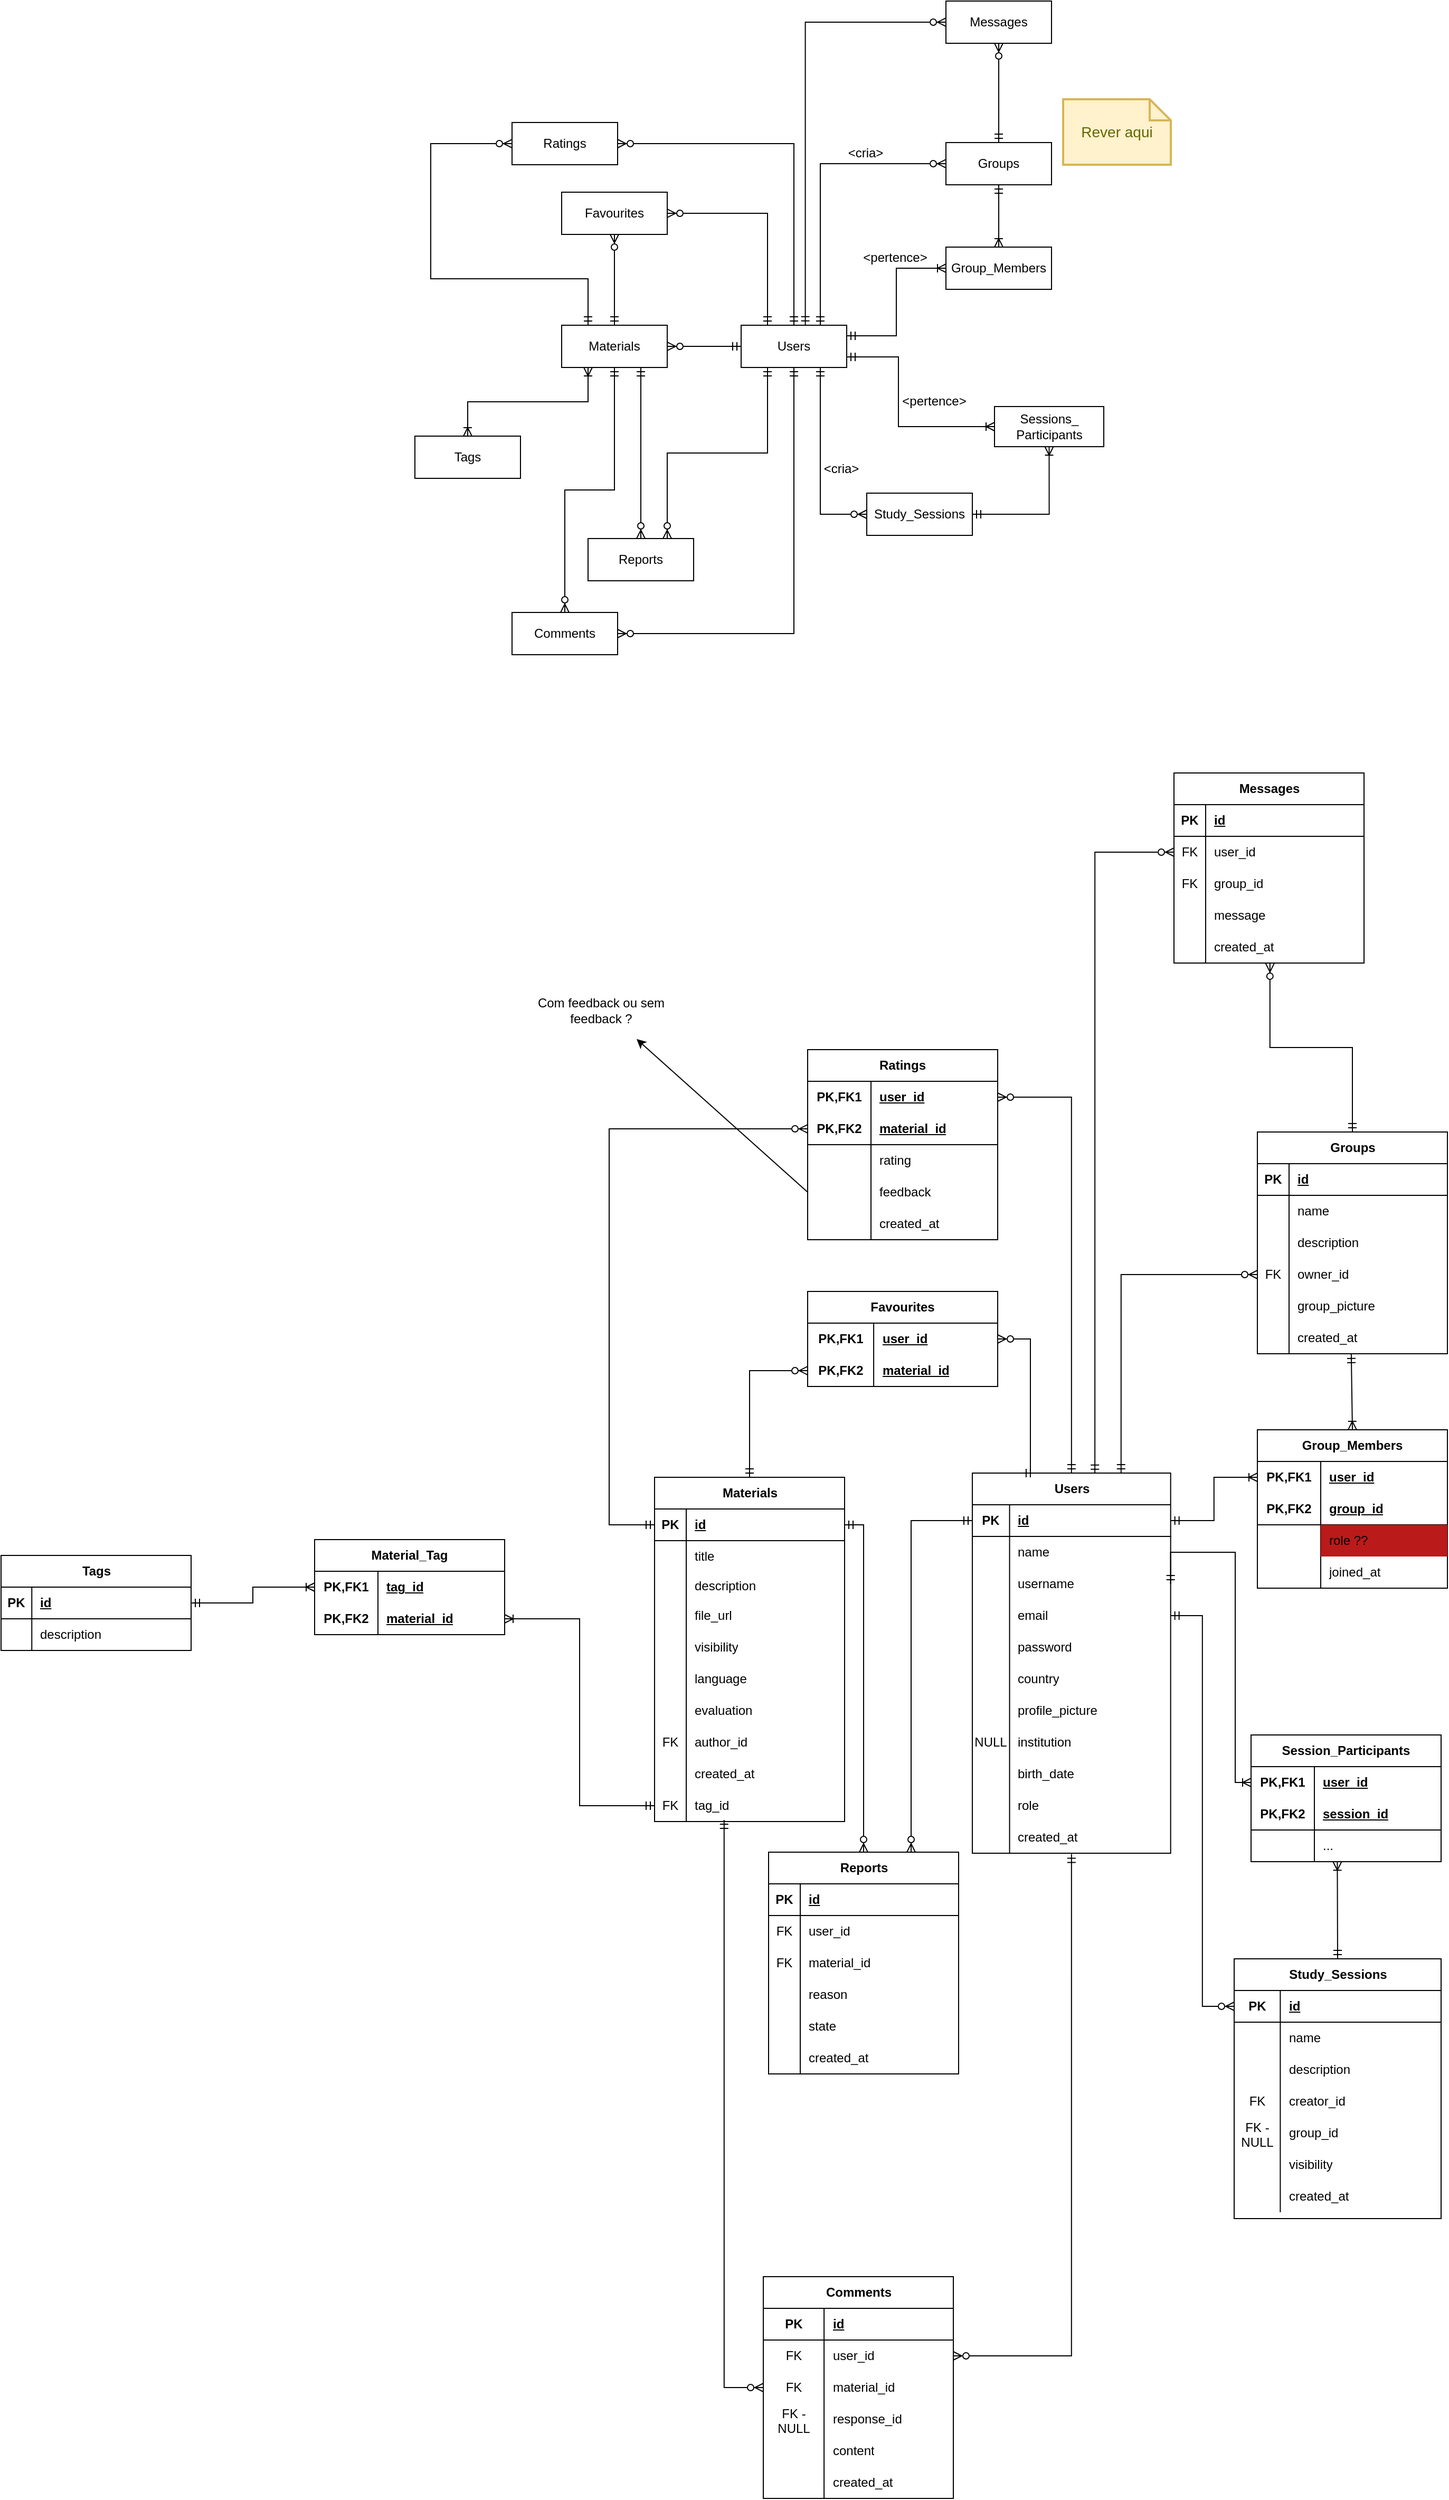 <mxfile version="22.1.2" type="device">
  <diagram name="Página-1" id="BXjKHU6i_NFkCIAxkXsa">
    <mxGraphModel dx="1901" dy="1913" grid="0" gridSize="10" guides="1" tooltips="1" connect="1" arrows="1" fold="1" page="0" pageScale="1" pageWidth="827" pageHeight="1169" math="0" shadow="0">
      <root>
        <mxCell id="0" />
        <mxCell id="1" parent="0" />
        <mxCell id="q8Lr4Dt9qT4vP38lxmHz-1" value="Users" style="shape=table;startSize=30;container=1;collapsible=1;childLayout=tableLayout;fixedRows=1;rowLines=0;fontStyle=1;align=center;resizeLast=1;html=1;" parent="1" vertex="1">
          <mxGeometry x="607" y="494" width="187.837" height="360" as="geometry" />
        </mxCell>
        <mxCell id="q8Lr4Dt9qT4vP38lxmHz-2" value="" style="shape=tableRow;horizontal=0;startSize=0;swimlaneHead=0;swimlaneBody=0;fillColor=none;collapsible=0;dropTarget=0;points=[[0,0.5],[1,0.5]];portConstraint=eastwest;top=0;left=0;right=0;bottom=1;" parent="q8Lr4Dt9qT4vP38lxmHz-1" vertex="1">
          <mxGeometry y="30" width="187.837" height="30" as="geometry" />
        </mxCell>
        <mxCell id="q8Lr4Dt9qT4vP38lxmHz-3" value="PK" style="shape=partialRectangle;connectable=0;fillColor=none;top=0;left=0;bottom=0;right=0;fontStyle=1;overflow=hidden;whiteSpace=wrap;html=1;" parent="q8Lr4Dt9qT4vP38lxmHz-2" vertex="1">
          <mxGeometry width="35.279" height="30" as="geometry">
            <mxRectangle width="35.279" height="30" as="alternateBounds" />
          </mxGeometry>
        </mxCell>
        <mxCell id="q8Lr4Dt9qT4vP38lxmHz-4" value="id" style="shape=partialRectangle;connectable=0;fillColor=none;top=0;left=0;bottom=0;right=0;align=left;spacingLeft=6;fontStyle=5;overflow=hidden;whiteSpace=wrap;html=1;" parent="q8Lr4Dt9qT4vP38lxmHz-2" vertex="1">
          <mxGeometry x="35.279" width="152.558" height="30" as="geometry">
            <mxRectangle width="152.558" height="30" as="alternateBounds" />
          </mxGeometry>
        </mxCell>
        <mxCell id="bfXsUTuXDMWXnhUUwOHF-12" value="" style="shape=tableRow;horizontal=0;startSize=0;swimlaneHead=0;swimlaneBody=0;fillColor=none;collapsible=0;dropTarget=0;points=[[0,0.5],[1,0.5]];portConstraint=eastwest;top=0;left=0;right=0;bottom=0;" parent="q8Lr4Dt9qT4vP38lxmHz-1" vertex="1">
          <mxGeometry y="60" width="187.837" height="30" as="geometry" />
        </mxCell>
        <mxCell id="bfXsUTuXDMWXnhUUwOHF-13" value="" style="shape=partialRectangle;connectable=0;fillColor=none;top=0;left=0;bottom=0;right=0;editable=1;overflow=hidden;whiteSpace=wrap;html=1;" parent="bfXsUTuXDMWXnhUUwOHF-12" vertex="1">
          <mxGeometry width="35.279" height="30" as="geometry">
            <mxRectangle width="35.279" height="30" as="alternateBounds" />
          </mxGeometry>
        </mxCell>
        <mxCell id="bfXsUTuXDMWXnhUUwOHF-14" value="name" style="shape=partialRectangle;connectable=0;fillColor=none;top=0;left=0;bottom=0;right=0;align=left;spacingLeft=6;overflow=hidden;whiteSpace=wrap;html=1;" parent="bfXsUTuXDMWXnhUUwOHF-12" vertex="1">
          <mxGeometry x="35.279" width="152.558" height="30" as="geometry">
            <mxRectangle width="152.558" height="30" as="alternateBounds" />
          </mxGeometry>
        </mxCell>
        <mxCell id="q8Lr4Dt9qT4vP38lxmHz-5" value="" style="shape=tableRow;horizontal=0;startSize=0;swimlaneHead=0;swimlaneBody=0;fillColor=none;collapsible=0;dropTarget=0;points=[[0,0.5],[1,0.5]];portConstraint=eastwest;top=0;left=0;right=0;bottom=0;" parent="q8Lr4Dt9qT4vP38lxmHz-1" vertex="1">
          <mxGeometry y="90" width="187.837" height="30" as="geometry" />
        </mxCell>
        <mxCell id="q8Lr4Dt9qT4vP38lxmHz-6" value="" style="shape=partialRectangle;connectable=0;fillColor=none;top=0;left=0;bottom=0;right=0;editable=1;overflow=hidden;whiteSpace=wrap;html=1;" parent="q8Lr4Dt9qT4vP38lxmHz-5" vertex="1">
          <mxGeometry width="35.279" height="30" as="geometry">
            <mxRectangle width="35.279" height="30" as="alternateBounds" />
          </mxGeometry>
        </mxCell>
        <mxCell id="q8Lr4Dt9qT4vP38lxmHz-7" value="username" style="shape=partialRectangle;connectable=0;fillColor=none;top=0;left=0;bottom=0;right=0;align=left;spacingLeft=6;overflow=hidden;whiteSpace=wrap;html=1;" parent="q8Lr4Dt9qT4vP38lxmHz-5" vertex="1">
          <mxGeometry x="35.279" width="152.558" height="30" as="geometry">
            <mxRectangle width="152.558" height="30" as="alternateBounds" />
          </mxGeometry>
        </mxCell>
        <mxCell id="q8Lr4Dt9qT4vP38lxmHz-8" value="" style="shape=tableRow;horizontal=0;startSize=0;swimlaneHead=0;swimlaneBody=0;fillColor=none;collapsible=0;dropTarget=0;points=[[0,0.5],[1,0.5]];portConstraint=eastwest;top=0;left=0;right=0;bottom=0;" parent="q8Lr4Dt9qT4vP38lxmHz-1" vertex="1">
          <mxGeometry y="120" width="187.837" height="30" as="geometry" />
        </mxCell>
        <mxCell id="q8Lr4Dt9qT4vP38lxmHz-9" value="" style="shape=partialRectangle;connectable=0;fillColor=none;top=0;left=0;bottom=0;right=0;editable=1;overflow=hidden;whiteSpace=wrap;html=1;" parent="q8Lr4Dt9qT4vP38lxmHz-8" vertex="1">
          <mxGeometry width="35.279" height="30" as="geometry">
            <mxRectangle width="35.279" height="30" as="alternateBounds" />
          </mxGeometry>
        </mxCell>
        <mxCell id="q8Lr4Dt9qT4vP38lxmHz-10" value="email" style="shape=partialRectangle;connectable=0;fillColor=none;top=0;left=0;bottom=0;right=0;align=left;spacingLeft=6;overflow=hidden;whiteSpace=wrap;html=1;" parent="q8Lr4Dt9qT4vP38lxmHz-8" vertex="1">
          <mxGeometry x="35.279" width="152.558" height="30" as="geometry">
            <mxRectangle width="152.558" height="30" as="alternateBounds" />
          </mxGeometry>
        </mxCell>
        <mxCell id="bfXsUTuXDMWXnhUUwOHF-6" value="" style="shape=tableRow;horizontal=0;startSize=0;swimlaneHead=0;swimlaneBody=0;fillColor=none;collapsible=0;dropTarget=0;points=[[0,0.5],[1,0.5]];portConstraint=eastwest;top=0;left=0;right=0;bottom=0;" parent="q8Lr4Dt9qT4vP38lxmHz-1" vertex="1">
          <mxGeometry y="150" width="187.837" height="30" as="geometry" />
        </mxCell>
        <mxCell id="bfXsUTuXDMWXnhUUwOHF-7" value="" style="shape=partialRectangle;connectable=0;fillColor=none;top=0;left=0;bottom=0;right=0;editable=1;overflow=hidden;whiteSpace=wrap;html=1;" parent="bfXsUTuXDMWXnhUUwOHF-6" vertex="1">
          <mxGeometry width="35.279" height="30" as="geometry">
            <mxRectangle width="35.279" height="30" as="alternateBounds" />
          </mxGeometry>
        </mxCell>
        <mxCell id="bfXsUTuXDMWXnhUUwOHF-8" value="password" style="shape=partialRectangle;connectable=0;fillColor=none;top=0;left=0;bottom=0;right=0;align=left;spacingLeft=6;overflow=hidden;whiteSpace=wrap;html=1;" parent="bfXsUTuXDMWXnhUUwOHF-6" vertex="1">
          <mxGeometry x="35.279" width="152.558" height="30" as="geometry">
            <mxRectangle width="152.558" height="30" as="alternateBounds" />
          </mxGeometry>
        </mxCell>
        <mxCell id="q8Lr4Dt9qT4vP38lxmHz-11" value="" style="shape=tableRow;horizontal=0;startSize=0;swimlaneHead=0;swimlaneBody=0;fillColor=none;collapsible=0;dropTarget=0;points=[[0,0.5],[1,0.5]];portConstraint=eastwest;top=0;left=0;right=0;bottom=0;" parent="q8Lr4Dt9qT4vP38lxmHz-1" vertex="1">
          <mxGeometry y="180" width="187.837" height="30" as="geometry" />
        </mxCell>
        <mxCell id="q8Lr4Dt9qT4vP38lxmHz-12" value="" style="shape=partialRectangle;connectable=0;fillColor=none;top=0;left=0;bottom=0;right=0;editable=1;overflow=hidden;whiteSpace=wrap;html=1;" parent="q8Lr4Dt9qT4vP38lxmHz-11" vertex="1">
          <mxGeometry width="35.279" height="30" as="geometry">
            <mxRectangle width="35.279" height="30" as="alternateBounds" />
          </mxGeometry>
        </mxCell>
        <mxCell id="q8Lr4Dt9qT4vP38lxmHz-13" value="country" style="shape=partialRectangle;connectable=0;fillColor=none;top=0;left=0;bottom=0;right=0;align=left;spacingLeft=6;overflow=hidden;whiteSpace=wrap;html=1;" parent="q8Lr4Dt9qT4vP38lxmHz-11" vertex="1">
          <mxGeometry x="35.279" width="152.558" height="30" as="geometry">
            <mxRectangle width="152.558" height="30" as="alternateBounds" />
          </mxGeometry>
        </mxCell>
        <mxCell id="bfXsUTuXDMWXnhUUwOHF-15" value="" style="shape=tableRow;horizontal=0;startSize=0;swimlaneHead=0;swimlaneBody=0;fillColor=none;collapsible=0;dropTarget=0;points=[[0,0.5],[1,0.5]];portConstraint=eastwest;top=0;left=0;right=0;bottom=0;" parent="q8Lr4Dt9qT4vP38lxmHz-1" vertex="1">
          <mxGeometry y="210" width="187.837" height="30" as="geometry" />
        </mxCell>
        <mxCell id="bfXsUTuXDMWXnhUUwOHF-16" value="" style="shape=partialRectangle;connectable=0;fillColor=none;top=0;left=0;bottom=0;right=0;editable=1;overflow=hidden;whiteSpace=wrap;html=1;" parent="bfXsUTuXDMWXnhUUwOHF-15" vertex="1">
          <mxGeometry width="35.279" height="30" as="geometry">
            <mxRectangle width="35.279" height="30" as="alternateBounds" />
          </mxGeometry>
        </mxCell>
        <mxCell id="bfXsUTuXDMWXnhUUwOHF-17" value="profile_picture" style="shape=partialRectangle;connectable=0;fillColor=none;top=0;left=0;bottom=0;right=0;align=left;spacingLeft=6;overflow=hidden;whiteSpace=wrap;html=1;" parent="bfXsUTuXDMWXnhUUwOHF-15" vertex="1">
          <mxGeometry x="35.279" width="152.558" height="30" as="geometry">
            <mxRectangle width="152.558" height="30" as="alternateBounds" />
          </mxGeometry>
        </mxCell>
        <mxCell id="bfXsUTuXDMWXnhUUwOHF-9" value="" style="shape=tableRow;horizontal=0;startSize=0;swimlaneHead=0;swimlaneBody=0;fillColor=none;collapsible=0;dropTarget=0;points=[[0,0.5],[1,0.5]];portConstraint=eastwest;top=0;left=0;right=0;bottom=0;" parent="q8Lr4Dt9qT4vP38lxmHz-1" vertex="1">
          <mxGeometry y="240" width="187.837" height="30" as="geometry" />
        </mxCell>
        <mxCell id="bfXsUTuXDMWXnhUUwOHF-10" value="NULL" style="shape=partialRectangle;connectable=0;fillColor=none;top=0;left=0;bottom=0;right=0;editable=1;overflow=hidden;whiteSpace=wrap;html=1;" parent="bfXsUTuXDMWXnhUUwOHF-9" vertex="1">
          <mxGeometry width="35.279" height="30" as="geometry">
            <mxRectangle width="35.279" height="30" as="alternateBounds" />
          </mxGeometry>
        </mxCell>
        <mxCell id="bfXsUTuXDMWXnhUUwOHF-11" value="institution" style="shape=partialRectangle;connectable=0;fillColor=none;top=0;left=0;bottom=0;right=0;align=left;spacingLeft=6;overflow=hidden;whiteSpace=wrap;html=1;" parent="bfXsUTuXDMWXnhUUwOHF-9" vertex="1">
          <mxGeometry x="35.279" width="152.558" height="30" as="geometry">
            <mxRectangle width="152.558" height="30" as="alternateBounds" />
          </mxGeometry>
        </mxCell>
        <mxCell id="q8Lr4Dt9qT4vP38lxmHz-14" value="" style="shape=tableRow;horizontal=0;startSize=0;swimlaneHead=0;swimlaneBody=0;fillColor=none;collapsible=0;dropTarget=0;points=[[0,0.5],[1,0.5]];portConstraint=eastwest;top=0;left=0;right=0;bottom=0;" parent="q8Lr4Dt9qT4vP38lxmHz-1" vertex="1">
          <mxGeometry y="270" width="187.837" height="30" as="geometry" />
        </mxCell>
        <mxCell id="q8Lr4Dt9qT4vP38lxmHz-15" value="" style="shape=partialRectangle;connectable=0;fillColor=none;top=0;left=0;bottom=0;right=0;editable=1;overflow=hidden;whiteSpace=wrap;html=1;" parent="q8Lr4Dt9qT4vP38lxmHz-14" vertex="1">
          <mxGeometry width="35.279" height="30" as="geometry">
            <mxRectangle width="35.279" height="30" as="alternateBounds" />
          </mxGeometry>
        </mxCell>
        <mxCell id="q8Lr4Dt9qT4vP38lxmHz-16" value="birth_date" style="shape=partialRectangle;connectable=0;fillColor=none;top=0;left=0;bottom=0;right=0;align=left;spacingLeft=6;overflow=hidden;whiteSpace=wrap;html=1;" parent="q8Lr4Dt9qT4vP38lxmHz-14" vertex="1">
          <mxGeometry x="35.279" width="152.558" height="30" as="geometry">
            <mxRectangle width="152.558" height="30" as="alternateBounds" />
          </mxGeometry>
        </mxCell>
        <mxCell id="q8Lr4Dt9qT4vP38lxmHz-17" value="" style="shape=tableRow;horizontal=0;startSize=0;swimlaneHead=0;swimlaneBody=0;fillColor=none;collapsible=0;dropTarget=0;points=[[0,0.5],[1,0.5]];portConstraint=eastwest;top=0;left=0;right=0;bottom=0;" parent="q8Lr4Dt9qT4vP38lxmHz-1" vertex="1">
          <mxGeometry y="300" width="187.837" height="30" as="geometry" />
        </mxCell>
        <mxCell id="q8Lr4Dt9qT4vP38lxmHz-18" value="" style="shape=partialRectangle;connectable=0;fillColor=none;top=0;left=0;bottom=0;right=0;editable=1;overflow=hidden;whiteSpace=wrap;html=1;" parent="q8Lr4Dt9qT4vP38lxmHz-17" vertex="1">
          <mxGeometry width="35.279" height="30" as="geometry">
            <mxRectangle width="35.279" height="30" as="alternateBounds" />
          </mxGeometry>
        </mxCell>
        <mxCell id="q8Lr4Dt9qT4vP38lxmHz-19" value="role" style="shape=partialRectangle;connectable=0;fillColor=none;top=0;left=0;bottom=0;right=0;align=left;spacingLeft=6;overflow=hidden;whiteSpace=wrap;html=1;" parent="q8Lr4Dt9qT4vP38lxmHz-17" vertex="1">
          <mxGeometry x="35.279" width="152.558" height="30" as="geometry">
            <mxRectangle width="152.558" height="30" as="alternateBounds" />
          </mxGeometry>
        </mxCell>
        <mxCell id="q8Lr4Dt9qT4vP38lxmHz-20" value="" style="shape=tableRow;horizontal=0;startSize=0;swimlaneHead=0;swimlaneBody=0;fillColor=none;collapsible=0;dropTarget=0;points=[[0,0.5],[1,0.5]];portConstraint=eastwest;top=0;left=0;right=0;bottom=0;" parent="q8Lr4Dt9qT4vP38lxmHz-1" vertex="1">
          <mxGeometry y="330" width="187.837" height="30" as="geometry" />
        </mxCell>
        <mxCell id="q8Lr4Dt9qT4vP38lxmHz-21" value="" style="shape=partialRectangle;connectable=0;fillColor=none;top=0;left=0;bottom=0;right=0;editable=1;overflow=hidden;whiteSpace=wrap;html=1;" parent="q8Lr4Dt9qT4vP38lxmHz-20" vertex="1">
          <mxGeometry width="35.279" height="30" as="geometry">
            <mxRectangle width="35.279" height="30" as="alternateBounds" />
          </mxGeometry>
        </mxCell>
        <mxCell id="q8Lr4Dt9qT4vP38lxmHz-22" value="created_at" style="shape=partialRectangle;connectable=0;fillColor=none;top=0;left=0;bottom=0;right=0;align=left;spacingLeft=6;overflow=hidden;whiteSpace=wrap;html=1;" parent="q8Lr4Dt9qT4vP38lxmHz-20" vertex="1">
          <mxGeometry x="35.279" width="152.558" height="30" as="geometry">
            <mxRectangle width="152.558" height="30" as="alternateBounds" />
          </mxGeometry>
        </mxCell>
        <mxCell id="q8Lr4Dt9qT4vP38lxmHz-23" value="Materials" style="shape=table;startSize=30;container=1;collapsible=1;childLayout=tableLayout;fixedRows=1;rowLines=0;fontStyle=1;align=center;resizeLast=1;html=1;" parent="1" vertex="1">
          <mxGeometry x="306" y="498" width="180" height="326" as="geometry" />
        </mxCell>
        <mxCell id="q8Lr4Dt9qT4vP38lxmHz-24" value="" style="shape=tableRow;horizontal=0;startSize=0;swimlaneHead=0;swimlaneBody=0;fillColor=none;collapsible=0;dropTarget=0;points=[[0,0.5],[1,0.5]];portConstraint=eastwest;top=0;left=0;right=0;bottom=1;" parent="q8Lr4Dt9qT4vP38lxmHz-23" vertex="1">
          <mxGeometry y="30" width="180" height="30" as="geometry" />
        </mxCell>
        <mxCell id="q8Lr4Dt9qT4vP38lxmHz-25" value="PK" style="shape=partialRectangle;connectable=0;fillColor=none;top=0;left=0;bottom=0;right=0;fontStyle=1;overflow=hidden;whiteSpace=wrap;html=1;" parent="q8Lr4Dt9qT4vP38lxmHz-24" vertex="1">
          <mxGeometry width="30" height="30" as="geometry">
            <mxRectangle width="30" height="30" as="alternateBounds" />
          </mxGeometry>
        </mxCell>
        <mxCell id="q8Lr4Dt9qT4vP38lxmHz-26" value="id" style="shape=partialRectangle;connectable=0;fillColor=none;top=0;left=0;bottom=0;right=0;align=left;spacingLeft=6;fontStyle=5;overflow=hidden;whiteSpace=wrap;html=1;" parent="q8Lr4Dt9qT4vP38lxmHz-24" vertex="1">
          <mxGeometry x="30" width="150" height="30" as="geometry">
            <mxRectangle width="150" height="30" as="alternateBounds" />
          </mxGeometry>
        </mxCell>
        <mxCell id="q8Lr4Dt9qT4vP38lxmHz-27" value="" style="shape=tableRow;horizontal=0;startSize=0;swimlaneHead=0;swimlaneBody=0;fillColor=none;collapsible=0;dropTarget=0;points=[[0,0.5],[1,0.5]];portConstraint=eastwest;top=0;left=0;right=0;bottom=0;" parent="q8Lr4Dt9qT4vP38lxmHz-23" vertex="1">
          <mxGeometry y="60" width="180" height="30" as="geometry" />
        </mxCell>
        <mxCell id="q8Lr4Dt9qT4vP38lxmHz-28" value="" style="shape=partialRectangle;connectable=0;fillColor=none;top=0;left=0;bottom=0;right=0;editable=1;overflow=hidden;whiteSpace=wrap;html=1;" parent="q8Lr4Dt9qT4vP38lxmHz-27" vertex="1">
          <mxGeometry width="30" height="30" as="geometry">
            <mxRectangle width="30" height="30" as="alternateBounds" />
          </mxGeometry>
        </mxCell>
        <mxCell id="q8Lr4Dt9qT4vP38lxmHz-29" value="title" style="shape=partialRectangle;connectable=0;fillColor=none;top=0;left=0;bottom=0;right=0;align=left;spacingLeft=6;overflow=hidden;whiteSpace=wrap;html=1;" parent="q8Lr4Dt9qT4vP38lxmHz-27" vertex="1">
          <mxGeometry x="30" width="150" height="30" as="geometry">
            <mxRectangle width="150" height="30" as="alternateBounds" />
          </mxGeometry>
        </mxCell>
        <mxCell id="q8Lr4Dt9qT4vP38lxmHz-30" value="" style="shape=tableRow;horizontal=0;startSize=0;swimlaneHead=0;swimlaneBody=0;fillColor=none;collapsible=0;dropTarget=0;points=[[0,0.5],[1,0.5]];portConstraint=eastwest;top=0;left=0;right=0;bottom=0;" parent="q8Lr4Dt9qT4vP38lxmHz-23" vertex="1">
          <mxGeometry y="90" width="180" height="26" as="geometry" />
        </mxCell>
        <mxCell id="q8Lr4Dt9qT4vP38lxmHz-31" value="" style="shape=partialRectangle;connectable=0;fillColor=none;top=0;left=0;bottom=0;right=0;editable=1;overflow=hidden;whiteSpace=wrap;html=1;" parent="q8Lr4Dt9qT4vP38lxmHz-30" vertex="1">
          <mxGeometry width="30" height="26" as="geometry">
            <mxRectangle width="30" height="26" as="alternateBounds" />
          </mxGeometry>
        </mxCell>
        <mxCell id="q8Lr4Dt9qT4vP38lxmHz-32" value="description" style="shape=partialRectangle;connectable=0;fillColor=none;top=0;left=0;bottom=0;right=0;align=left;spacingLeft=6;overflow=hidden;whiteSpace=wrap;html=1;" parent="q8Lr4Dt9qT4vP38lxmHz-30" vertex="1">
          <mxGeometry x="30" width="150" height="26" as="geometry">
            <mxRectangle width="150" height="26" as="alternateBounds" />
          </mxGeometry>
        </mxCell>
        <mxCell id="q8Lr4Dt9qT4vP38lxmHz-33" value="" style="shape=tableRow;horizontal=0;startSize=0;swimlaneHead=0;swimlaneBody=0;fillColor=none;collapsible=0;dropTarget=0;points=[[0,0.5],[1,0.5]];portConstraint=eastwest;top=0;left=0;right=0;bottom=0;" parent="q8Lr4Dt9qT4vP38lxmHz-23" vertex="1">
          <mxGeometry y="116" width="180" height="30" as="geometry" />
        </mxCell>
        <mxCell id="q8Lr4Dt9qT4vP38lxmHz-34" value="" style="shape=partialRectangle;connectable=0;fillColor=none;top=0;left=0;bottom=0;right=0;editable=1;overflow=hidden;whiteSpace=wrap;html=1;" parent="q8Lr4Dt9qT4vP38lxmHz-33" vertex="1">
          <mxGeometry width="30" height="30" as="geometry">
            <mxRectangle width="30" height="30" as="alternateBounds" />
          </mxGeometry>
        </mxCell>
        <mxCell id="q8Lr4Dt9qT4vP38lxmHz-35" value="file_url" style="shape=partialRectangle;connectable=0;fillColor=none;top=0;left=0;bottom=0;right=0;align=left;spacingLeft=6;overflow=hidden;whiteSpace=wrap;html=1;" parent="q8Lr4Dt9qT4vP38lxmHz-33" vertex="1">
          <mxGeometry x="30" width="150" height="30" as="geometry">
            <mxRectangle width="150" height="30" as="alternateBounds" />
          </mxGeometry>
        </mxCell>
        <mxCell id="q8Lr4Dt9qT4vP38lxmHz-36" value="" style="shape=tableRow;horizontal=0;startSize=0;swimlaneHead=0;swimlaneBody=0;fillColor=none;collapsible=0;dropTarget=0;points=[[0,0.5],[1,0.5]];portConstraint=eastwest;top=0;left=0;right=0;bottom=0;" parent="q8Lr4Dt9qT4vP38lxmHz-23" vertex="1">
          <mxGeometry y="146" width="180" height="30" as="geometry" />
        </mxCell>
        <mxCell id="q8Lr4Dt9qT4vP38lxmHz-37" value="" style="shape=partialRectangle;connectable=0;fillColor=none;top=0;left=0;bottom=0;right=0;editable=1;overflow=hidden;whiteSpace=wrap;html=1;" parent="q8Lr4Dt9qT4vP38lxmHz-36" vertex="1">
          <mxGeometry width="30" height="30" as="geometry">
            <mxRectangle width="30" height="30" as="alternateBounds" />
          </mxGeometry>
        </mxCell>
        <mxCell id="q8Lr4Dt9qT4vP38lxmHz-38" value="visibility" style="shape=partialRectangle;connectable=0;fillColor=none;top=0;left=0;bottom=0;right=0;align=left;spacingLeft=6;overflow=hidden;whiteSpace=wrap;html=1;" parent="q8Lr4Dt9qT4vP38lxmHz-36" vertex="1">
          <mxGeometry x="30" width="150" height="30" as="geometry">
            <mxRectangle width="150" height="30" as="alternateBounds" />
          </mxGeometry>
        </mxCell>
        <mxCell id="bfXsUTuXDMWXnhUUwOHF-18" value="" style="shape=tableRow;horizontal=0;startSize=0;swimlaneHead=0;swimlaneBody=0;fillColor=none;collapsible=0;dropTarget=0;points=[[0,0.5],[1,0.5]];portConstraint=eastwest;top=0;left=0;right=0;bottom=0;" parent="q8Lr4Dt9qT4vP38lxmHz-23" vertex="1">
          <mxGeometry y="176" width="180" height="30" as="geometry" />
        </mxCell>
        <mxCell id="bfXsUTuXDMWXnhUUwOHF-19" value="" style="shape=partialRectangle;connectable=0;fillColor=none;top=0;left=0;bottom=0;right=0;editable=1;overflow=hidden;whiteSpace=wrap;html=1;" parent="bfXsUTuXDMWXnhUUwOHF-18" vertex="1">
          <mxGeometry width="30" height="30" as="geometry">
            <mxRectangle width="30" height="30" as="alternateBounds" />
          </mxGeometry>
        </mxCell>
        <mxCell id="bfXsUTuXDMWXnhUUwOHF-20" value="language" style="shape=partialRectangle;connectable=0;fillColor=none;top=0;left=0;bottom=0;right=0;align=left;spacingLeft=6;overflow=hidden;whiteSpace=wrap;html=1;" parent="bfXsUTuXDMWXnhUUwOHF-18" vertex="1">
          <mxGeometry x="30" width="150" height="30" as="geometry">
            <mxRectangle width="150" height="30" as="alternateBounds" />
          </mxGeometry>
        </mxCell>
        <mxCell id="bfXsUTuXDMWXnhUUwOHF-3" value="" style="shape=tableRow;horizontal=0;startSize=0;swimlaneHead=0;swimlaneBody=0;fillColor=none;collapsible=0;dropTarget=0;points=[[0,0.5],[1,0.5]];portConstraint=eastwest;top=0;left=0;right=0;bottom=0;" parent="q8Lr4Dt9qT4vP38lxmHz-23" vertex="1">
          <mxGeometry y="206" width="180" height="30" as="geometry" />
        </mxCell>
        <mxCell id="bfXsUTuXDMWXnhUUwOHF-4" value="" style="shape=partialRectangle;connectable=0;fillColor=none;top=0;left=0;bottom=0;right=0;editable=1;overflow=hidden;whiteSpace=wrap;html=1;" parent="bfXsUTuXDMWXnhUUwOHF-3" vertex="1">
          <mxGeometry width="30" height="30" as="geometry">
            <mxRectangle width="30" height="30" as="alternateBounds" />
          </mxGeometry>
        </mxCell>
        <mxCell id="bfXsUTuXDMWXnhUUwOHF-5" value="evaluation" style="shape=partialRectangle;connectable=0;fillColor=none;top=0;left=0;bottom=0;right=0;align=left;spacingLeft=6;overflow=hidden;whiteSpace=wrap;html=1;" parent="bfXsUTuXDMWXnhUUwOHF-3" vertex="1">
          <mxGeometry x="30" width="150" height="30" as="geometry">
            <mxRectangle width="150" height="30" as="alternateBounds" />
          </mxGeometry>
        </mxCell>
        <mxCell id="q8Lr4Dt9qT4vP38lxmHz-39" value="" style="shape=tableRow;horizontal=0;startSize=0;swimlaneHead=0;swimlaneBody=0;fillColor=none;collapsible=0;dropTarget=0;points=[[0,0.5],[1,0.5]];portConstraint=eastwest;top=0;left=0;right=0;bottom=0;" parent="q8Lr4Dt9qT4vP38lxmHz-23" vertex="1">
          <mxGeometry y="236" width="180" height="30" as="geometry" />
        </mxCell>
        <mxCell id="q8Lr4Dt9qT4vP38lxmHz-40" value="FK" style="shape=partialRectangle;connectable=0;fillColor=none;top=0;left=0;bottom=0;right=0;editable=1;overflow=hidden;whiteSpace=wrap;html=1;" parent="q8Lr4Dt9qT4vP38lxmHz-39" vertex="1">
          <mxGeometry width="30" height="30" as="geometry">
            <mxRectangle width="30" height="30" as="alternateBounds" />
          </mxGeometry>
        </mxCell>
        <mxCell id="q8Lr4Dt9qT4vP38lxmHz-41" value="author_id" style="shape=partialRectangle;connectable=0;fillColor=none;top=0;left=0;bottom=0;right=0;align=left;spacingLeft=6;overflow=hidden;whiteSpace=wrap;html=1;" parent="q8Lr4Dt9qT4vP38lxmHz-39" vertex="1">
          <mxGeometry x="30" width="150" height="30" as="geometry">
            <mxRectangle width="150" height="30" as="alternateBounds" />
          </mxGeometry>
        </mxCell>
        <mxCell id="q8Lr4Dt9qT4vP38lxmHz-45" value="" style="shape=tableRow;horizontal=0;startSize=0;swimlaneHead=0;swimlaneBody=0;fillColor=none;collapsible=0;dropTarget=0;points=[[0,0.5],[1,0.5]];portConstraint=eastwest;top=0;left=0;right=0;bottom=0;" parent="q8Lr4Dt9qT4vP38lxmHz-23" vertex="1">
          <mxGeometry y="266" width="180" height="30" as="geometry" />
        </mxCell>
        <mxCell id="q8Lr4Dt9qT4vP38lxmHz-46" value="" style="shape=partialRectangle;connectable=0;fillColor=none;top=0;left=0;bottom=0;right=0;editable=1;overflow=hidden;whiteSpace=wrap;html=1;" parent="q8Lr4Dt9qT4vP38lxmHz-45" vertex="1">
          <mxGeometry width="30" height="30" as="geometry">
            <mxRectangle width="30" height="30" as="alternateBounds" />
          </mxGeometry>
        </mxCell>
        <mxCell id="q8Lr4Dt9qT4vP38lxmHz-47" value="created_at" style="shape=partialRectangle;connectable=0;fillColor=none;top=0;left=0;bottom=0;right=0;align=left;spacingLeft=6;overflow=hidden;whiteSpace=wrap;html=1;" parent="q8Lr4Dt9qT4vP38lxmHz-45" vertex="1">
          <mxGeometry x="30" width="150" height="30" as="geometry">
            <mxRectangle width="150" height="30" as="alternateBounds" />
          </mxGeometry>
        </mxCell>
        <mxCell id="0Xj7_six8wJpvFBwQjBt-155" value="" style="shape=tableRow;horizontal=0;startSize=0;swimlaneHead=0;swimlaneBody=0;fillColor=none;collapsible=0;dropTarget=0;points=[[0,0.5],[1,0.5]];portConstraint=eastwest;top=0;left=0;right=0;bottom=0;" parent="q8Lr4Dt9qT4vP38lxmHz-23" vertex="1">
          <mxGeometry y="296" width="180" height="30" as="geometry" />
        </mxCell>
        <mxCell id="0Xj7_six8wJpvFBwQjBt-156" value="FK" style="shape=partialRectangle;connectable=0;fillColor=none;top=0;left=0;bottom=0;right=0;editable=1;overflow=hidden;whiteSpace=wrap;html=1;" parent="0Xj7_six8wJpvFBwQjBt-155" vertex="1">
          <mxGeometry width="30" height="30" as="geometry">
            <mxRectangle width="30" height="30" as="alternateBounds" />
          </mxGeometry>
        </mxCell>
        <mxCell id="0Xj7_six8wJpvFBwQjBt-157" value="tag_id" style="shape=partialRectangle;connectable=0;fillColor=none;top=0;left=0;bottom=0;right=0;align=left;spacingLeft=6;overflow=hidden;whiteSpace=wrap;html=1;" parent="0Xj7_six8wJpvFBwQjBt-155" vertex="1">
          <mxGeometry x="30" width="150" height="30" as="geometry">
            <mxRectangle width="150" height="30" as="alternateBounds" />
          </mxGeometry>
        </mxCell>
        <mxCell id="q8Lr4Dt9qT4vP38lxmHz-73" value="Favourites" style="shape=table;startSize=30;container=1;collapsible=1;childLayout=tableLayout;fixedRows=1;rowLines=0;fontStyle=1;align=center;resizeLast=1;html=1;whiteSpace=wrap;" parent="1" vertex="1">
          <mxGeometry x="451" y="322" width="180" height="90" as="geometry" />
        </mxCell>
        <mxCell id="q8Lr4Dt9qT4vP38lxmHz-74" value="" style="shape=tableRow;horizontal=0;startSize=0;swimlaneHead=0;swimlaneBody=0;fillColor=none;collapsible=0;dropTarget=0;points=[[0,0.5],[1,0.5]];portConstraint=eastwest;top=0;left=0;right=0;bottom=0;html=1;" parent="q8Lr4Dt9qT4vP38lxmHz-73" vertex="1">
          <mxGeometry y="30" width="180" height="30" as="geometry" />
        </mxCell>
        <mxCell id="q8Lr4Dt9qT4vP38lxmHz-75" value="PK,FK1" style="shape=partialRectangle;connectable=0;fillColor=none;top=0;left=0;bottom=0;right=0;fontStyle=1;overflow=hidden;html=1;whiteSpace=wrap;" parent="q8Lr4Dt9qT4vP38lxmHz-74" vertex="1">
          <mxGeometry width="62.55" height="30" as="geometry">
            <mxRectangle width="62.55" height="30" as="alternateBounds" />
          </mxGeometry>
        </mxCell>
        <mxCell id="q8Lr4Dt9qT4vP38lxmHz-76" value="user_id" style="shape=partialRectangle;connectable=0;fillColor=none;top=0;left=0;bottom=0;right=0;align=left;spacingLeft=6;fontStyle=5;overflow=hidden;html=1;whiteSpace=wrap;" parent="q8Lr4Dt9qT4vP38lxmHz-74" vertex="1">
          <mxGeometry x="62.55" width="117.45" height="30" as="geometry">
            <mxRectangle width="117.45" height="30" as="alternateBounds" />
          </mxGeometry>
        </mxCell>
        <mxCell id="q8Lr4Dt9qT4vP38lxmHz-77" value="" style="shape=tableRow;horizontal=0;startSize=0;swimlaneHead=0;swimlaneBody=0;fillColor=none;collapsible=0;dropTarget=0;points=[[0,0.5],[1,0.5]];portConstraint=eastwest;top=0;left=0;right=0;bottom=1;html=1;" parent="q8Lr4Dt9qT4vP38lxmHz-73" vertex="1">
          <mxGeometry y="60" width="180" height="30" as="geometry" />
        </mxCell>
        <mxCell id="q8Lr4Dt9qT4vP38lxmHz-78" value="PK,FK2" style="shape=partialRectangle;connectable=0;fillColor=none;top=0;left=0;bottom=0;right=0;fontStyle=1;overflow=hidden;html=1;whiteSpace=wrap;" parent="q8Lr4Dt9qT4vP38lxmHz-77" vertex="1">
          <mxGeometry width="62.55" height="30" as="geometry">
            <mxRectangle width="62.55" height="30" as="alternateBounds" />
          </mxGeometry>
        </mxCell>
        <mxCell id="q8Lr4Dt9qT4vP38lxmHz-79" value="material_id" style="shape=partialRectangle;connectable=0;fillColor=none;top=0;left=0;bottom=0;right=0;align=left;spacingLeft=6;fontStyle=5;overflow=hidden;html=1;whiteSpace=wrap;" parent="q8Lr4Dt9qT4vP38lxmHz-77" vertex="1">
          <mxGeometry x="62.55" width="117.45" height="30" as="geometry">
            <mxRectangle width="117.45" height="30" as="alternateBounds" />
          </mxGeometry>
        </mxCell>
        <mxCell id="q8Lr4Dt9qT4vP38lxmHz-108" value="Ratings" style="shape=table;startSize=30;container=1;collapsible=1;childLayout=tableLayout;fixedRows=1;rowLines=0;fontStyle=1;align=center;resizeLast=1;html=1;whiteSpace=wrap;" parent="1" vertex="1">
          <mxGeometry x="451" y="93" width="180" height="180" as="geometry" />
        </mxCell>
        <mxCell id="q8Lr4Dt9qT4vP38lxmHz-109" value="" style="shape=tableRow;horizontal=0;startSize=0;swimlaneHead=0;swimlaneBody=0;fillColor=none;collapsible=0;dropTarget=0;points=[[0,0.5],[1,0.5]];portConstraint=eastwest;top=0;left=0;right=0;bottom=0;html=1;" parent="q8Lr4Dt9qT4vP38lxmHz-108" vertex="1">
          <mxGeometry y="30" width="180" height="30" as="geometry" />
        </mxCell>
        <mxCell id="q8Lr4Dt9qT4vP38lxmHz-110" value="PK,FK1" style="shape=partialRectangle;connectable=0;fillColor=none;top=0;left=0;bottom=0;right=0;fontStyle=1;overflow=hidden;html=1;whiteSpace=wrap;" parent="q8Lr4Dt9qT4vP38lxmHz-109" vertex="1">
          <mxGeometry width="60" height="30" as="geometry">
            <mxRectangle width="60" height="30" as="alternateBounds" />
          </mxGeometry>
        </mxCell>
        <mxCell id="q8Lr4Dt9qT4vP38lxmHz-111" value="user_id" style="shape=partialRectangle;connectable=0;fillColor=none;top=0;left=0;bottom=0;right=0;align=left;spacingLeft=6;fontStyle=5;overflow=hidden;html=1;whiteSpace=wrap;" parent="q8Lr4Dt9qT4vP38lxmHz-109" vertex="1">
          <mxGeometry x="60" width="120" height="30" as="geometry">
            <mxRectangle width="120" height="30" as="alternateBounds" />
          </mxGeometry>
        </mxCell>
        <mxCell id="q8Lr4Dt9qT4vP38lxmHz-112" value="" style="shape=tableRow;horizontal=0;startSize=0;swimlaneHead=0;swimlaneBody=0;fillColor=none;collapsible=0;dropTarget=0;points=[[0,0.5],[1,0.5]];portConstraint=eastwest;top=0;left=0;right=0;bottom=1;html=1;" parent="q8Lr4Dt9qT4vP38lxmHz-108" vertex="1">
          <mxGeometry y="60" width="180" height="30" as="geometry" />
        </mxCell>
        <mxCell id="q8Lr4Dt9qT4vP38lxmHz-113" value="PK,FK2" style="shape=partialRectangle;connectable=0;fillColor=none;top=0;left=0;bottom=0;right=0;fontStyle=1;overflow=hidden;html=1;whiteSpace=wrap;" parent="q8Lr4Dt9qT4vP38lxmHz-112" vertex="1">
          <mxGeometry width="60" height="30" as="geometry">
            <mxRectangle width="60" height="30" as="alternateBounds" />
          </mxGeometry>
        </mxCell>
        <mxCell id="q8Lr4Dt9qT4vP38lxmHz-114" value="material_id" style="shape=partialRectangle;connectable=0;fillColor=none;top=0;left=0;bottom=0;right=0;align=left;spacingLeft=6;fontStyle=5;overflow=hidden;html=1;whiteSpace=wrap;" parent="q8Lr4Dt9qT4vP38lxmHz-112" vertex="1">
          <mxGeometry x="60" width="120" height="30" as="geometry">
            <mxRectangle width="120" height="30" as="alternateBounds" />
          </mxGeometry>
        </mxCell>
        <mxCell id="q8Lr4Dt9qT4vP38lxmHz-115" value="" style="shape=tableRow;horizontal=0;startSize=0;swimlaneHead=0;swimlaneBody=0;fillColor=none;collapsible=0;dropTarget=0;points=[[0,0.5],[1,0.5]];portConstraint=eastwest;top=0;left=0;right=0;bottom=0;html=1;" parent="q8Lr4Dt9qT4vP38lxmHz-108" vertex="1">
          <mxGeometry y="90" width="180" height="30" as="geometry" />
        </mxCell>
        <mxCell id="q8Lr4Dt9qT4vP38lxmHz-116" value="" style="shape=partialRectangle;connectable=0;fillColor=none;top=0;left=0;bottom=0;right=0;editable=1;overflow=hidden;html=1;whiteSpace=wrap;" parent="q8Lr4Dt9qT4vP38lxmHz-115" vertex="1">
          <mxGeometry width="60" height="30" as="geometry">
            <mxRectangle width="60" height="30" as="alternateBounds" />
          </mxGeometry>
        </mxCell>
        <mxCell id="q8Lr4Dt9qT4vP38lxmHz-117" value="rating" style="shape=partialRectangle;connectable=0;fillColor=none;top=0;left=0;bottom=0;right=0;align=left;spacingLeft=6;overflow=hidden;html=1;whiteSpace=wrap;" parent="q8Lr4Dt9qT4vP38lxmHz-115" vertex="1">
          <mxGeometry x="60" width="120" height="30" as="geometry">
            <mxRectangle width="120" height="30" as="alternateBounds" />
          </mxGeometry>
        </mxCell>
        <mxCell id="q8Lr4Dt9qT4vP38lxmHz-118" value="" style="shape=tableRow;horizontal=0;startSize=0;swimlaneHead=0;swimlaneBody=0;fillColor=none;collapsible=0;dropTarget=0;points=[[0,0.5],[1,0.5]];portConstraint=eastwest;top=0;left=0;right=0;bottom=0;html=1;" parent="q8Lr4Dt9qT4vP38lxmHz-108" vertex="1">
          <mxGeometry y="120" width="180" height="30" as="geometry" />
        </mxCell>
        <mxCell id="q8Lr4Dt9qT4vP38lxmHz-119" value="" style="shape=partialRectangle;connectable=0;fillColor=none;top=0;left=0;bottom=0;right=0;editable=1;overflow=hidden;html=1;whiteSpace=wrap;" parent="q8Lr4Dt9qT4vP38lxmHz-118" vertex="1">
          <mxGeometry width="60" height="30" as="geometry">
            <mxRectangle width="60" height="30" as="alternateBounds" />
          </mxGeometry>
        </mxCell>
        <mxCell id="q8Lr4Dt9qT4vP38lxmHz-120" value="feedback" style="shape=partialRectangle;connectable=0;fillColor=none;top=0;left=0;bottom=0;right=0;align=left;spacingLeft=6;overflow=hidden;html=1;whiteSpace=wrap;" parent="q8Lr4Dt9qT4vP38lxmHz-118" vertex="1">
          <mxGeometry x="60" width="120" height="30" as="geometry">
            <mxRectangle width="120" height="30" as="alternateBounds" />
          </mxGeometry>
        </mxCell>
        <mxCell id="q8Lr4Dt9qT4vP38lxmHz-121" value="" style="shape=tableRow;horizontal=0;startSize=0;swimlaneHead=0;swimlaneBody=0;fillColor=none;collapsible=0;dropTarget=0;points=[[0,0.5],[1,0.5]];portConstraint=eastwest;top=0;left=0;right=0;bottom=0;html=1;" parent="q8Lr4Dt9qT4vP38lxmHz-108" vertex="1">
          <mxGeometry y="150" width="180" height="30" as="geometry" />
        </mxCell>
        <mxCell id="q8Lr4Dt9qT4vP38lxmHz-122" value="" style="shape=partialRectangle;connectable=0;fillColor=none;top=0;left=0;bottom=0;right=0;editable=1;overflow=hidden;html=1;whiteSpace=wrap;" parent="q8Lr4Dt9qT4vP38lxmHz-121" vertex="1">
          <mxGeometry width="60" height="30" as="geometry">
            <mxRectangle width="60" height="30" as="alternateBounds" />
          </mxGeometry>
        </mxCell>
        <mxCell id="q8Lr4Dt9qT4vP38lxmHz-123" value="created_at" style="shape=partialRectangle;connectable=0;fillColor=none;top=0;left=0;bottom=0;right=0;align=left;spacingLeft=6;overflow=hidden;html=1;whiteSpace=wrap;" parent="q8Lr4Dt9qT4vP38lxmHz-121" vertex="1">
          <mxGeometry x="60" width="120" height="30" as="geometry">
            <mxRectangle width="120" height="30" as="alternateBounds" />
          </mxGeometry>
        </mxCell>
        <mxCell id="q8Lr4Dt9qT4vP38lxmHz-143" value="Reports" style="shape=table;startSize=30;container=1;collapsible=1;childLayout=tableLayout;fixedRows=1;rowLines=0;fontStyle=1;align=center;resizeLast=1;html=1;" parent="1" vertex="1">
          <mxGeometry x="414" y="853" width="180" height="210" as="geometry" />
        </mxCell>
        <mxCell id="q8Lr4Dt9qT4vP38lxmHz-144" value="" style="shape=tableRow;horizontal=0;startSize=0;swimlaneHead=0;swimlaneBody=0;fillColor=none;collapsible=0;dropTarget=0;points=[[0,0.5],[1,0.5]];portConstraint=eastwest;top=0;left=0;right=0;bottom=1;" parent="q8Lr4Dt9qT4vP38lxmHz-143" vertex="1">
          <mxGeometry y="30" width="180" height="30" as="geometry" />
        </mxCell>
        <mxCell id="q8Lr4Dt9qT4vP38lxmHz-145" value="PK" style="shape=partialRectangle;connectable=0;fillColor=none;top=0;left=0;bottom=0;right=0;fontStyle=1;overflow=hidden;whiteSpace=wrap;html=1;" parent="q8Lr4Dt9qT4vP38lxmHz-144" vertex="1">
          <mxGeometry width="30" height="30" as="geometry">
            <mxRectangle width="30" height="30" as="alternateBounds" />
          </mxGeometry>
        </mxCell>
        <mxCell id="q8Lr4Dt9qT4vP38lxmHz-146" value="id" style="shape=partialRectangle;connectable=0;fillColor=none;top=0;left=0;bottom=0;right=0;align=left;spacingLeft=6;fontStyle=5;overflow=hidden;whiteSpace=wrap;html=1;" parent="q8Lr4Dt9qT4vP38lxmHz-144" vertex="1">
          <mxGeometry x="30" width="150" height="30" as="geometry">
            <mxRectangle width="150" height="30" as="alternateBounds" />
          </mxGeometry>
        </mxCell>
        <mxCell id="q8Lr4Dt9qT4vP38lxmHz-147" value="" style="shape=tableRow;horizontal=0;startSize=0;swimlaneHead=0;swimlaneBody=0;fillColor=none;collapsible=0;dropTarget=0;points=[[0,0.5],[1,0.5]];portConstraint=eastwest;top=0;left=0;right=0;bottom=0;" parent="q8Lr4Dt9qT4vP38lxmHz-143" vertex="1">
          <mxGeometry y="60" width="180" height="30" as="geometry" />
        </mxCell>
        <mxCell id="q8Lr4Dt9qT4vP38lxmHz-148" value="FK" style="shape=partialRectangle;connectable=0;fillColor=none;top=0;left=0;bottom=0;right=0;editable=1;overflow=hidden;whiteSpace=wrap;html=1;" parent="q8Lr4Dt9qT4vP38lxmHz-147" vertex="1">
          <mxGeometry width="30" height="30" as="geometry">
            <mxRectangle width="30" height="30" as="alternateBounds" />
          </mxGeometry>
        </mxCell>
        <mxCell id="q8Lr4Dt9qT4vP38lxmHz-149" value="user_id" style="shape=partialRectangle;connectable=0;fillColor=none;top=0;left=0;bottom=0;right=0;align=left;spacingLeft=6;overflow=hidden;whiteSpace=wrap;html=1;" parent="q8Lr4Dt9qT4vP38lxmHz-147" vertex="1">
          <mxGeometry x="30" width="150" height="30" as="geometry">
            <mxRectangle width="150" height="30" as="alternateBounds" />
          </mxGeometry>
        </mxCell>
        <mxCell id="q8Lr4Dt9qT4vP38lxmHz-150" value="" style="shape=tableRow;horizontal=0;startSize=0;swimlaneHead=0;swimlaneBody=0;fillColor=none;collapsible=0;dropTarget=0;points=[[0,0.5],[1,0.5]];portConstraint=eastwest;top=0;left=0;right=0;bottom=0;" parent="q8Lr4Dt9qT4vP38lxmHz-143" vertex="1">
          <mxGeometry y="90" width="180" height="30" as="geometry" />
        </mxCell>
        <mxCell id="q8Lr4Dt9qT4vP38lxmHz-151" value="FK" style="shape=partialRectangle;connectable=0;fillColor=none;top=0;left=0;bottom=0;right=0;editable=1;overflow=hidden;whiteSpace=wrap;html=1;" parent="q8Lr4Dt9qT4vP38lxmHz-150" vertex="1">
          <mxGeometry width="30" height="30" as="geometry">
            <mxRectangle width="30" height="30" as="alternateBounds" />
          </mxGeometry>
        </mxCell>
        <mxCell id="q8Lr4Dt9qT4vP38lxmHz-152" value="material_id" style="shape=partialRectangle;connectable=0;fillColor=none;top=0;left=0;bottom=0;right=0;align=left;spacingLeft=6;overflow=hidden;whiteSpace=wrap;html=1;" parent="q8Lr4Dt9qT4vP38lxmHz-150" vertex="1">
          <mxGeometry x="30" width="150" height="30" as="geometry">
            <mxRectangle width="150" height="30" as="alternateBounds" />
          </mxGeometry>
        </mxCell>
        <mxCell id="q8Lr4Dt9qT4vP38lxmHz-153" value="" style="shape=tableRow;horizontal=0;startSize=0;swimlaneHead=0;swimlaneBody=0;fillColor=none;collapsible=0;dropTarget=0;points=[[0,0.5],[1,0.5]];portConstraint=eastwest;top=0;left=0;right=0;bottom=0;" parent="q8Lr4Dt9qT4vP38lxmHz-143" vertex="1">
          <mxGeometry y="120" width="180" height="30" as="geometry" />
        </mxCell>
        <mxCell id="q8Lr4Dt9qT4vP38lxmHz-154" value="" style="shape=partialRectangle;connectable=0;fillColor=none;top=0;left=0;bottom=0;right=0;editable=1;overflow=hidden;whiteSpace=wrap;html=1;" parent="q8Lr4Dt9qT4vP38lxmHz-153" vertex="1">
          <mxGeometry width="30" height="30" as="geometry">
            <mxRectangle width="30" height="30" as="alternateBounds" />
          </mxGeometry>
        </mxCell>
        <mxCell id="q8Lr4Dt9qT4vP38lxmHz-155" value="reason" style="shape=partialRectangle;connectable=0;fillColor=none;top=0;left=0;bottom=0;right=0;align=left;spacingLeft=6;overflow=hidden;whiteSpace=wrap;html=1;" parent="q8Lr4Dt9qT4vP38lxmHz-153" vertex="1">
          <mxGeometry x="30" width="150" height="30" as="geometry">
            <mxRectangle width="150" height="30" as="alternateBounds" />
          </mxGeometry>
        </mxCell>
        <mxCell id="q8Lr4Dt9qT4vP38lxmHz-156" value="" style="shape=tableRow;horizontal=0;startSize=0;swimlaneHead=0;swimlaneBody=0;fillColor=none;collapsible=0;dropTarget=0;points=[[0,0.5],[1,0.5]];portConstraint=eastwest;top=0;left=0;right=0;bottom=0;" parent="q8Lr4Dt9qT4vP38lxmHz-143" vertex="1">
          <mxGeometry y="150" width="180" height="30" as="geometry" />
        </mxCell>
        <mxCell id="q8Lr4Dt9qT4vP38lxmHz-157" value="" style="shape=partialRectangle;connectable=0;fillColor=none;top=0;left=0;bottom=0;right=0;editable=1;overflow=hidden;whiteSpace=wrap;html=1;" parent="q8Lr4Dt9qT4vP38lxmHz-156" vertex="1">
          <mxGeometry width="30" height="30" as="geometry">
            <mxRectangle width="30" height="30" as="alternateBounds" />
          </mxGeometry>
        </mxCell>
        <mxCell id="q8Lr4Dt9qT4vP38lxmHz-158" value="state" style="shape=partialRectangle;connectable=0;fillColor=none;top=0;left=0;bottom=0;right=0;align=left;spacingLeft=6;overflow=hidden;whiteSpace=wrap;html=1;" parent="q8Lr4Dt9qT4vP38lxmHz-156" vertex="1">
          <mxGeometry x="30" width="150" height="30" as="geometry">
            <mxRectangle width="150" height="30" as="alternateBounds" />
          </mxGeometry>
        </mxCell>
        <mxCell id="q8Lr4Dt9qT4vP38lxmHz-159" value="" style="shape=tableRow;horizontal=0;startSize=0;swimlaneHead=0;swimlaneBody=0;fillColor=none;collapsible=0;dropTarget=0;points=[[0,0.5],[1,0.5]];portConstraint=eastwest;top=0;left=0;right=0;bottom=0;" parent="q8Lr4Dt9qT4vP38lxmHz-143" vertex="1">
          <mxGeometry y="180" width="180" height="30" as="geometry" />
        </mxCell>
        <mxCell id="q8Lr4Dt9qT4vP38lxmHz-160" value="" style="shape=partialRectangle;connectable=0;fillColor=none;top=0;left=0;bottom=0;right=0;editable=1;overflow=hidden;whiteSpace=wrap;html=1;" parent="q8Lr4Dt9qT4vP38lxmHz-159" vertex="1">
          <mxGeometry width="30" height="30" as="geometry">
            <mxRectangle width="30" height="30" as="alternateBounds" />
          </mxGeometry>
        </mxCell>
        <mxCell id="q8Lr4Dt9qT4vP38lxmHz-161" value="created_at" style="shape=partialRectangle;connectable=0;fillColor=none;top=0;left=0;bottom=0;right=0;align=left;spacingLeft=6;overflow=hidden;whiteSpace=wrap;html=1;" parent="q8Lr4Dt9qT4vP38lxmHz-159" vertex="1">
          <mxGeometry x="30" width="150" height="30" as="geometry">
            <mxRectangle width="150" height="30" as="alternateBounds" />
          </mxGeometry>
        </mxCell>
        <mxCell id="q8Lr4Dt9qT4vP38lxmHz-165" value="Comments" style="shape=table;startSize=30;container=1;collapsible=1;childLayout=tableLayout;fixedRows=1;rowLines=0;fontStyle=1;align=center;resizeLast=1;html=1;" parent="1" vertex="1">
          <mxGeometry x="409" y="1255" width="180" height="210" as="geometry" />
        </mxCell>
        <mxCell id="q8Lr4Dt9qT4vP38lxmHz-166" value="" style="shape=tableRow;horizontal=0;startSize=0;swimlaneHead=0;swimlaneBody=0;fillColor=none;collapsible=0;dropTarget=0;points=[[0,0.5],[1,0.5]];portConstraint=eastwest;top=0;left=0;right=0;bottom=1;" parent="q8Lr4Dt9qT4vP38lxmHz-165" vertex="1">
          <mxGeometry y="30" width="180" height="30" as="geometry" />
        </mxCell>
        <mxCell id="q8Lr4Dt9qT4vP38lxmHz-167" value="PK" style="shape=partialRectangle;connectable=0;fillColor=none;top=0;left=0;bottom=0;right=0;fontStyle=1;overflow=hidden;whiteSpace=wrap;html=1;" parent="q8Lr4Dt9qT4vP38lxmHz-166" vertex="1">
          <mxGeometry width="57.55" height="30" as="geometry">
            <mxRectangle width="57.55" height="30" as="alternateBounds" />
          </mxGeometry>
        </mxCell>
        <mxCell id="q8Lr4Dt9qT4vP38lxmHz-168" value="id" style="shape=partialRectangle;connectable=0;fillColor=none;top=0;left=0;bottom=0;right=0;align=left;spacingLeft=6;fontStyle=5;overflow=hidden;whiteSpace=wrap;html=1;" parent="q8Lr4Dt9qT4vP38lxmHz-166" vertex="1">
          <mxGeometry x="57.55" width="122.45" height="30" as="geometry">
            <mxRectangle width="122.45" height="30" as="alternateBounds" />
          </mxGeometry>
        </mxCell>
        <mxCell id="q8Lr4Dt9qT4vP38lxmHz-169" value="" style="shape=tableRow;horizontal=0;startSize=0;swimlaneHead=0;swimlaneBody=0;fillColor=none;collapsible=0;dropTarget=0;points=[[0,0.5],[1,0.5]];portConstraint=eastwest;top=0;left=0;right=0;bottom=0;" parent="q8Lr4Dt9qT4vP38lxmHz-165" vertex="1">
          <mxGeometry y="60" width="180" height="30" as="geometry" />
        </mxCell>
        <mxCell id="q8Lr4Dt9qT4vP38lxmHz-170" value="FK" style="shape=partialRectangle;connectable=0;fillColor=none;top=0;left=0;bottom=0;right=0;editable=1;overflow=hidden;whiteSpace=wrap;html=1;" parent="q8Lr4Dt9qT4vP38lxmHz-169" vertex="1">
          <mxGeometry width="57.55" height="30" as="geometry">
            <mxRectangle width="57.55" height="30" as="alternateBounds" />
          </mxGeometry>
        </mxCell>
        <mxCell id="q8Lr4Dt9qT4vP38lxmHz-171" value="user_id" style="shape=partialRectangle;connectable=0;fillColor=none;top=0;left=0;bottom=0;right=0;align=left;spacingLeft=6;overflow=hidden;whiteSpace=wrap;html=1;" parent="q8Lr4Dt9qT4vP38lxmHz-169" vertex="1">
          <mxGeometry x="57.55" width="122.45" height="30" as="geometry">
            <mxRectangle width="122.45" height="30" as="alternateBounds" />
          </mxGeometry>
        </mxCell>
        <mxCell id="q8Lr4Dt9qT4vP38lxmHz-172" value="" style="shape=tableRow;horizontal=0;startSize=0;swimlaneHead=0;swimlaneBody=0;fillColor=none;collapsible=0;dropTarget=0;points=[[0,0.5],[1,0.5]];portConstraint=eastwest;top=0;left=0;right=0;bottom=0;" parent="q8Lr4Dt9qT4vP38lxmHz-165" vertex="1">
          <mxGeometry y="90" width="180" height="30" as="geometry" />
        </mxCell>
        <mxCell id="q8Lr4Dt9qT4vP38lxmHz-173" value="FK" style="shape=partialRectangle;connectable=0;fillColor=none;top=0;left=0;bottom=0;right=0;editable=1;overflow=hidden;whiteSpace=wrap;html=1;" parent="q8Lr4Dt9qT4vP38lxmHz-172" vertex="1">
          <mxGeometry width="57.55" height="30" as="geometry">
            <mxRectangle width="57.55" height="30" as="alternateBounds" />
          </mxGeometry>
        </mxCell>
        <mxCell id="q8Lr4Dt9qT4vP38lxmHz-174" value="material_id" style="shape=partialRectangle;connectable=0;fillColor=none;top=0;left=0;bottom=0;right=0;align=left;spacingLeft=6;overflow=hidden;whiteSpace=wrap;html=1;" parent="q8Lr4Dt9qT4vP38lxmHz-172" vertex="1">
          <mxGeometry x="57.55" width="122.45" height="30" as="geometry">
            <mxRectangle width="122.45" height="30" as="alternateBounds" />
          </mxGeometry>
        </mxCell>
        <mxCell id="q8Lr4Dt9qT4vP38lxmHz-175" value="" style="shape=tableRow;horizontal=0;startSize=0;swimlaneHead=0;swimlaneBody=0;fillColor=none;collapsible=0;dropTarget=0;points=[[0,0.5],[1,0.5]];portConstraint=eastwest;top=0;left=0;right=0;bottom=0;" parent="q8Lr4Dt9qT4vP38lxmHz-165" vertex="1">
          <mxGeometry y="120" width="180" height="30" as="geometry" />
        </mxCell>
        <mxCell id="q8Lr4Dt9qT4vP38lxmHz-176" value="FK - NULL" style="shape=partialRectangle;connectable=0;fillColor=none;top=0;left=0;bottom=0;right=0;editable=1;overflow=hidden;whiteSpace=wrap;html=1;" parent="q8Lr4Dt9qT4vP38lxmHz-175" vertex="1">
          <mxGeometry width="57.55" height="30" as="geometry">
            <mxRectangle width="57.55" height="30" as="alternateBounds" />
          </mxGeometry>
        </mxCell>
        <mxCell id="q8Lr4Dt9qT4vP38lxmHz-177" value="response_id&amp;nbsp;" style="shape=partialRectangle;connectable=0;fillColor=none;top=0;left=0;bottom=0;right=0;align=left;spacingLeft=6;overflow=hidden;whiteSpace=wrap;html=1;" parent="q8Lr4Dt9qT4vP38lxmHz-175" vertex="1">
          <mxGeometry x="57.55" width="122.45" height="30" as="geometry">
            <mxRectangle width="122.45" height="30" as="alternateBounds" />
          </mxGeometry>
        </mxCell>
        <mxCell id="q8Lr4Dt9qT4vP38lxmHz-178" value="" style="shape=tableRow;horizontal=0;startSize=0;swimlaneHead=0;swimlaneBody=0;fillColor=none;collapsible=0;dropTarget=0;points=[[0,0.5],[1,0.5]];portConstraint=eastwest;top=0;left=0;right=0;bottom=0;" parent="q8Lr4Dt9qT4vP38lxmHz-165" vertex="1">
          <mxGeometry y="150" width="180" height="30" as="geometry" />
        </mxCell>
        <mxCell id="q8Lr4Dt9qT4vP38lxmHz-179" value="" style="shape=partialRectangle;connectable=0;fillColor=none;top=0;left=0;bottom=0;right=0;editable=1;overflow=hidden;whiteSpace=wrap;html=1;" parent="q8Lr4Dt9qT4vP38lxmHz-178" vertex="1">
          <mxGeometry width="57.55" height="30" as="geometry">
            <mxRectangle width="57.55" height="30" as="alternateBounds" />
          </mxGeometry>
        </mxCell>
        <mxCell id="q8Lr4Dt9qT4vP38lxmHz-180" value="content" style="shape=partialRectangle;connectable=0;fillColor=none;top=0;left=0;bottom=0;right=0;align=left;spacingLeft=6;overflow=hidden;whiteSpace=wrap;html=1;" parent="q8Lr4Dt9qT4vP38lxmHz-178" vertex="1">
          <mxGeometry x="57.55" width="122.45" height="30" as="geometry">
            <mxRectangle width="122.45" height="30" as="alternateBounds" />
          </mxGeometry>
        </mxCell>
        <mxCell id="q8Lr4Dt9qT4vP38lxmHz-181" value="" style="shape=tableRow;horizontal=0;startSize=0;swimlaneHead=0;swimlaneBody=0;fillColor=none;collapsible=0;dropTarget=0;points=[[0,0.5],[1,0.5]];portConstraint=eastwest;top=0;left=0;right=0;bottom=0;" parent="q8Lr4Dt9qT4vP38lxmHz-165" vertex="1">
          <mxGeometry y="180" width="180" height="30" as="geometry" />
        </mxCell>
        <mxCell id="q8Lr4Dt9qT4vP38lxmHz-182" value="" style="shape=partialRectangle;connectable=0;fillColor=none;top=0;left=0;bottom=0;right=0;editable=1;overflow=hidden;whiteSpace=wrap;html=1;" parent="q8Lr4Dt9qT4vP38lxmHz-181" vertex="1">
          <mxGeometry width="57.55" height="30" as="geometry">
            <mxRectangle width="57.55" height="30" as="alternateBounds" />
          </mxGeometry>
        </mxCell>
        <mxCell id="q8Lr4Dt9qT4vP38lxmHz-183" value="created_at" style="shape=partialRectangle;connectable=0;fillColor=none;top=0;left=0;bottom=0;right=0;align=left;spacingLeft=6;overflow=hidden;whiteSpace=wrap;html=1;" parent="q8Lr4Dt9qT4vP38lxmHz-181" vertex="1">
          <mxGeometry x="57.55" width="122.45" height="30" as="geometry">
            <mxRectangle width="122.45" height="30" as="alternateBounds" />
          </mxGeometry>
        </mxCell>
        <mxCell id="q8Lr4Dt9qT4vP38lxmHz-203" value="Users" style="whiteSpace=wrap;html=1;align=center;" parent="1" vertex="1">
          <mxGeometry x="388" y="-593" width="100" height="40" as="geometry" />
        </mxCell>
        <mxCell id="q8Lr4Dt9qT4vP38lxmHz-204" value="Materials" style="whiteSpace=wrap;html=1;align=center;" parent="1" vertex="1">
          <mxGeometry x="218" y="-593" width="100" height="40" as="geometry" />
        </mxCell>
        <mxCell id="q8Lr4Dt9qT4vP38lxmHz-205" value="Favourites" style="whiteSpace=wrap;html=1;align=center;" parent="1" vertex="1">
          <mxGeometry x="218" y="-719" width="100" height="40" as="geometry" />
        </mxCell>
        <mxCell id="q8Lr4Dt9qT4vP38lxmHz-206" value="Ratings" style="whiteSpace=wrap;html=1;align=center;" parent="1" vertex="1">
          <mxGeometry x="171" y="-785" width="100" height="40" as="geometry" />
        </mxCell>
        <mxCell id="q8Lr4Dt9qT4vP38lxmHz-207" value="Groups" style="whiteSpace=wrap;html=1;align=center;" parent="1" vertex="1">
          <mxGeometry x="582" y="-766" width="100" height="40" as="geometry" />
        </mxCell>
        <mxCell id="q8Lr4Dt9qT4vP38lxmHz-208" value="Reports" style="whiteSpace=wrap;html=1;align=center;" parent="1" vertex="1">
          <mxGeometry x="243" y="-391" width="100" height="40" as="geometry" />
        </mxCell>
        <mxCell id="q8Lr4Dt9qT4vP38lxmHz-209" value="Comments" style="whiteSpace=wrap;html=1;align=center;" parent="1" vertex="1">
          <mxGeometry x="171" y="-321" width="100" height="40" as="geometry" />
        </mxCell>
        <mxCell id="q8Lr4Dt9qT4vP38lxmHz-210" value="Tags" style="whiteSpace=wrap;html=1;align=center;" parent="1" vertex="1">
          <mxGeometry x="79" y="-488" width="100" height="40" as="geometry" />
        </mxCell>
        <mxCell id="q8Lr4Dt9qT4vP38lxmHz-211" value="Study_Sessions" style="whiteSpace=wrap;html=1;align=center;" parent="1" vertex="1">
          <mxGeometry x="507" y="-434" width="100" height="40" as="geometry" />
        </mxCell>
        <mxCell id="q8Lr4Dt9qT4vP38lxmHz-212" value="Sessions_&lt;br&gt;Participants" style="whiteSpace=wrap;html=1;align=center;" parent="1" vertex="1">
          <mxGeometry x="628" y="-516" width="103.5" height="38" as="geometry" />
        </mxCell>
        <mxCell id="q8Lr4Dt9qT4vP38lxmHz-213" value="" style="edgeStyle=entityRelationEdgeStyle;fontSize=12;html=1;endArrow=ERzeroToMany;startArrow=ERmandOne;rounded=0;entryX=1;entryY=0.5;entryDx=0;entryDy=0;exitX=0;exitY=0.5;exitDx=0;exitDy=0;" parent="1" source="q8Lr4Dt9qT4vP38lxmHz-203" target="q8Lr4Dt9qT4vP38lxmHz-204" edge="1">
          <mxGeometry width="100" height="100" relative="1" as="geometry">
            <mxPoint x="290" y="-525" as="sourcePoint" />
            <mxPoint x="390" y="-625" as="targetPoint" />
          </mxGeometry>
        </mxCell>
        <mxCell id="q8Lr4Dt9qT4vP38lxmHz-214" value="" style="edgeStyle=orthogonalEdgeStyle;fontSize=12;html=1;endArrow=ERzeroToMany;startArrow=ERmandOne;rounded=0;entryX=0.5;entryY=0;entryDx=0;entryDy=0;exitX=0.5;exitY=1;exitDx=0;exitDy=0;" parent="1" source="q8Lr4Dt9qT4vP38lxmHz-204" target="q8Lr4Dt9qT4vP38lxmHz-209" edge="1">
          <mxGeometry width="100" height="100" relative="1" as="geometry">
            <mxPoint x="412" y="-662" as="sourcePoint" />
            <mxPoint x="284" y="-502" as="targetPoint" />
          </mxGeometry>
        </mxCell>
        <mxCell id="q8Lr4Dt9qT4vP38lxmHz-216" value="" style="fontSize=12;html=1;endArrow=ERoneToMany;startArrow=ERoneToMany;rounded=0;entryX=0.25;entryY=1;entryDx=0;entryDy=0;exitX=0.5;exitY=0;exitDx=0;exitDy=0;edgeStyle=elbowEdgeStyle;elbow=vertical;" parent="1" source="q8Lr4Dt9qT4vP38lxmHz-210" target="q8Lr4Dt9qT4vP38lxmHz-204" edge="1">
          <mxGeometry width="100" height="100" relative="1" as="geometry">
            <mxPoint x="118" y="-469" as="sourcePoint" />
            <mxPoint x="218" y="-569" as="targetPoint" />
          </mxGeometry>
        </mxCell>
        <mxCell id="q8Lr4Dt9qT4vP38lxmHz-217" value="" style="edgeStyle=orthogonalEdgeStyle;fontSize=12;html=1;endArrow=ERzeroToMany;startArrow=ERmandOne;rounded=0;entryX=0.5;entryY=0;entryDx=0;entryDy=0;exitX=0.75;exitY=1;exitDx=0;exitDy=0;" parent="1" source="q8Lr4Dt9qT4vP38lxmHz-204" target="q8Lr4Dt9qT4vP38lxmHz-208" edge="1">
          <mxGeometry width="100" height="100" relative="1" as="geometry">
            <mxPoint x="278" y="-543" as="sourcePoint" />
            <mxPoint x="208" y="-436" as="targetPoint" />
          </mxGeometry>
        </mxCell>
        <mxCell id="q8Lr4Dt9qT4vP38lxmHz-219" value="Group_Members" style="whiteSpace=wrap;html=1;align=center;" parent="1" vertex="1">
          <mxGeometry x="582" y="-667" width="100" height="40" as="geometry" />
        </mxCell>
        <mxCell id="q8Lr4Dt9qT4vP38lxmHz-220" value="" style="edgeStyle=orthogonalEdgeStyle;fontSize=12;html=1;endArrow=ERzeroToMany;startArrow=ERmandOne;rounded=0;entryX=0;entryY=0.5;entryDx=0;entryDy=0;exitX=0.25;exitY=0;exitDx=0;exitDy=0;" parent="1" source="q8Lr4Dt9qT4vP38lxmHz-204" target="q8Lr4Dt9qT4vP38lxmHz-206" edge="1">
          <mxGeometry width="100" height="100" relative="1" as="geometry">
            <mxPoint x="278" y="-543" as="sourcePoint" />
            <mxPoint x="224" y="-362" as="targetPoint" />
            <Array as="points">
              <mxPoint x="243" y="-637" />
              <mxPoint x="94" y="-637" />
              <mxPoint x="94" y="-765" />
            </Array>
          </mxGeometry>
        </mxCell>
        <mxCell id="q8Lr4Dt9qT4vP38lxmHz-221" value="" style="fontSize=12;html=1;endArrow=ERzeroToMany;startArrow=ERmandOne;rounded=0;entryX=1;entryY=0.5;entryDx=0;entryDy=0;exitX=0.25;exitY=0;exitDx=0;exitDy=0;edgeStyle=orthogonalEdgeStyle;" parent="1" source="q8Lr4Dt9qT4vP38lxmHz-203" target="q8Lr4Dt9qT4vP38lxmHz-205" edge="1">
          <mxGeometry width="100" height="100" relative="1" as="geometry">
            <mxPoint x="412" y="-662" as="sourcePoint" />
            <mxPoint x="328" y="-563" as="targetPoint" />
          </mxGeometry>
        </mxCell>
        <mxCell id="q8Lr4Dt9qT4vP38lxmHz-222" value="" style="fontSize=12;html=1;endArrow=ERzeroToMany;startArrow=ERmandOne;rounded=0;entryX=0.5;entryY=1;entryDx=0;entryDy=0;exitX=0.5;exitY=0;exitDx=0;exitDy=0;" parent="1" source="q8Lr4Dt9qT4vP38lxmHz-204" target="q8Lr4Dt9qT4vP38lxmHz-205" edge="1">
          <mxGeometry width="100" height="100" relative="1" as="geometry">
            <mxPoint x="458" y="-642" as="sourcePoint" />
            <mxPoint x="457" y="-505" as="targetPoint" />
          </mxGeometry>
        </mxCell>
        <mxCell id="q8Lr4Dt9qT4vP38lxmHz-224" value="" style="edgeStyle=orthogonalEdgeStyle;fontSize=12;html=1;endArrow=ERzeroToMany;startArrow=ERmandOne;rounded=0;entryX=0.75;entryY=0;entryDx=0;entryDy=0;exitX=0.25;exitY=1;exitDx=0;exitDy=0;" parent="1" source="q8Lr4Dt9qT4vP38lxmHz-203" target="q8Lr4Dt9qT4vP38lxmHz-208" edge="1">
          <mxGeometry width="100" height="100" relative="1" as="geometry">
            <mxPoint x="303" y="-543" as="sourcePoint" />
            <mxPoint x="405" y="-365" as="targetPoint" />
          </mxGeometry>
        </mxCell>
        <mxCell id="q8Lr4Dt9qT4vP38lxmHz-225" value="" style="edgeStyle=orthogonalEdgeStyle;fontSize=12;html=1;endArrow=ERzeroToMany;startArrow=ERmandOne;rounded=0;entryX=1;entryY=0.5;entryDx=0;entryDy=0;exitX=0.5;exitY=1;exitDx=0;exitDy=0;" parent="1" source="q8Lr4Dt9qT4vP38lxmHz-203" target="q8Lr4Dt9qT4vP38lxmHz-209" edge="1">
          <mxGeometry width="100" height="100" relative="1" as="geometry">
            <mxPoint x="448" y="-543" as="sourcePoint" />
            <mxPoint x="430" y="-365" as="targetPoint" />
          </mxGeometry>
        </mxCell>
        <mxCell id="q8Lr4Dt9qT4vP38lxmHz-227" value="" style="fontSize=12;html=1;endArrow=ERzeroToMany;startArrow=ERmandOne;rounded=0;entryX=1;entryY=0.5;entryDx=0;entryDy=0;exitX=0.5;exitY=0;exitDx=0;exitDy=0;edgeStyle=orthogonalEdgeStyle;" parent="1" source="q8Lr4Dt9qT4vP38lxmHz-203" target="q8Lr4Dt9qT4vP38lxmHz-206" edge="1">
          <mxGeometry width="100" height="100" relative="1" as="geometry">
            <mxPoint x="423" y="-583" as="sourcePoint" />
            <mxPoint x="328" y="-689" as="targetPoint" />
          </mxGeometry>
        </mxCell>
        <mxCell id="q8Lr4Dt9qT4vP38lxmHz-228" value="" style="fontSize=12;html=1;endArrow=ERoneToMany;startArrow=ERmandOne;rounded=0;exitX=0.5;exitY=1;exitDx=0;exitDy=0;entryX=0.5;entryY=0;entryDx=0;entryDy=0;" parent="1" source="q8Lr4Dt9qT4vP38lxmHz-207" target="q8Lr4Dt9qT4vP38lxmHz-219" edge="1">
          <mxGeometry width="100" height="100" relative="1" as="geometry">
            <mxPoint x="561" y="-591" as="sourcePoint" />
            <mxPoint x="661" y="-691" as="targetPoint" />
          </mxGeometry>
        </mxCell>
        <mxCell id="q8Lr4Dt9qT4vP38lxmHz-229" value="" style="fontSize=12;html=1;endArrow=ERoneToMany;startArrow=ERmandOne;rounded=0;exitX=1;exitY=0.25;exitDx=0;exitDy=0;entryX=0;entryY=0.5;entryDx=0;entryDy=0;edgeStyle=orthogonalEdgeStyle;" parent="1" source="q8Lr4Dt9qT4vP38lxmHz-203" target="q8Lr4Dt9qT4vP38lxmHz-219" edge="1">
          <mxGeometry width="100" height="100" relative="1" as="geometry">
            <mxPoint x="642" y="-716" as="sourcePoint" />
            <mxPoint x="642" y="-657" as="targetPoint" />
          </mxGeometry>
        </mxCell>
        <mxCell id="q8Lr4Dt9qT4vP38lxmHz-230" value="" style="edgeStyle=orthogonalEdgeStyle;fontSize=12;html=1;endArrow=ERzeroToMany;startArrow=ERmandOne;rounded=0;entryX=0;entryY=0.5;entryDx=0;entryDy=0;exitX=0.75;exitY=1;exitDx=0;exitDy=0;" parent="1" source="q8Lr4Dt9qT4vP38lxmHz-203" target="q8Lr4Dt9qT4vP38lxmHz-211" edge="1">
          <mxGeometry width="100" height="100" relative="1" as="geometry">
            <mxPoint x="448" y="-543" as="sourcePoint" />
            <mxPoint x="281" y="-291" as="targetPoint" />
          </mxGeometry>
        </mxCell>
        <mxCell id="q8Lr4Dt9qT4vP38lxmHz-233" value="" style="edgeStyle=orthogonalEdgeStyle;fontSize=12;html=1;endArrow=ERzeroToMany;startArrow=ERmandOne;rounded=0;entryX=0;entryY=0.5;entryDx=0;entryDy=0;exitX=0.75;exitY=0;exitDx=0;exitDy=0;" parent="1" source="q8Lr4Dt9qT4vP38lxmHz-203" target="q8Lr4Dt9qT4vP38lxmHz-207" edge="1">
          <mxGeometry width="100" height="100" relative="1" as="geometry">
            <mxPoint x="461" y="-613" as="sourcePoint" />
            <mxPoint x="561" y="-713" as="targetPoint" />
          </mxGeometry>
        </mxCell>
        <mxCell id="q8Lr4Dt9qT4vP38lxmHz-234" value="" style="fontSize=12;html=1;endArrow=ERoneToMany;startArrow=ERmandOne;rounded=0;exitX=1;exitY=0.5;exitDx=0;exitDy=0;entryX=0.5;entryY=1;entryDx=0;entryDy=0;edgeStyle=orthogonalEdgeStyle;" parent="1" source="q8Lr4Dt9qT4vP38lxmHz-211" target="q8Lr4Dt9qT4vP38lxmHz-212" edge="1">
          <mxGeometry width="100" height="100" relative="1" as="geometry">
            <mxPoint x="655.55" y="-443.5" as="sourcePoint" />
            <mxPoint x="655.55" y="-384.5" as="targetPoint" />
          </mxGeometry>
        </mxCell>
        <mxCell id="q8Lr4Dt9qT4vP38lxmHz-235" value="" style="fontSize=12;html=1;endArrow=ERoneToMany;startArrow=ERmandOne;rounded=0;exitX=1;exitY=0.75;exitDx=0;exitDy=0;entryX=0;entryY=0.5;entryDx=0;entryDy=0;edgeStyle=orthogonalEdgeStyle;" parent="1" source="q8Lr4Dt9qT4vP38lxmHz-203" target="q8Lr4Dt9qT4vP38lxmHz-212" edge="1">
          <mxGeometry width="100" height="100" relative="1" as="geometry">
            <mxPoint x="498" y="-573" as="sourcePoint" />
            <mxPoint x="592" y="-637" as="targetPoint" />
            <Array as="points">
              <mxPoint x="537" y="-563" />
              <mxPoint x="537" y="-497" />
            </Array>
          </mxGeometry>
        </mxCell>
        <mxCell id="9ty6Qwhx0VxvpRsFaCUh-2" value="Rever aqui" style="shape=note;strokeWidth=2;fontSize=14;size=20;whiteSpace=wrap;html=1;fillColor=#fff2cc;strokeColor=#d6b656;fontColor=#666600;" parent="1" vertex="1">
          <mxGeometry x="693" y="-807" width="102" height="62" as="geometry" />
        </mxCell>
        <mxCell id="0Xj7_six8wJpvFBwQjBt-1" value="&amp;lt;cria&amp;gt;" style="text;html=1;strokeColor=none;fillColor=none;align=center;verticalAlign=middle;whiteSpace=wrap;rounded=0;" parent="1" vertex="1">
          <mxGeometry x="476" y="-771" width="60" height="30" as="geometry" />
        </mxCell>
        <mxCell id="0Xj7_six8wJpvFBwQjBt-2" value="&amp;lt;pertence&amp;gt;" style="text;html=1;strokeColor=none;fillColor=none;align=center;verticalAlign=middle;whiteSpace=wrap;rounded=0;" parent="1" vertex="1">
          <mxGeometry x="504" y="-672" width="60" height="30" as="geometry" />
        </mxCell>
        <mxCell id="0Xj7_six8wJpvFBwQjBt-3" value="&amp;lt;cria&amp;gt;" style="text;html=1;strokeColor=none;fillColor=none;align=center;verticalAlign=middle;whiteSpace=wrap;rounded=0;" parent="1" vertex="1">
          <mxGeometry x="453" y="-472" width="60" height="30" as="geometry" />
        </mxCell>
        <mxCell id="0Xj7_six8wJpvFBwQjBt-4" value="&amp;lt;pertence&amp;gt;" style="text;html=1;strokeColor=none;fillColor=none;align=center;verticalAlign=middle;whiteSpace=wrap;rounded=0;" parent="1" vertex="1">
          <mxGeometry x="541" y="-536" width="60" height="30" as="geometry" />
        </mxCell>
        <mxCell id="0Xj7_six8wJpvFBwQjBt-5" value="Tags" style="shape=table;startSize=30;container=1;collapsible=1;childLayout=tableLayout;fixedRows=1;rowLines=0;fontStyle=1;align=center;resizeLast=1;html=1;" parent="1" vertex="1">
          <mxGeometry x="-313" y="572" width="180" height="90" as="geometry" />
        </mxCell>
        <mxCell id="0Xj7_six8wJpvFBwQjBt-6" value="" style="shape=tableRow;horizontal=0;startSize=0;swimlaneHead=0;swimlaneBody=0;fillColor=none;collapsible=0;dropTarget=0;points=[[0,0.5],[1,0.5]];portConstraint=eastwest;top=0;left=0;right=0;bottom=1;" parent="0Xj7_six8wJpvFBwQjBt-5" vertex="1">
          <mxGeometry y="30" width="180" height="30" as="geometry" />
        </mxCell>
        <mxCell id="0Xj7_six8wJpvFBwQjBt-7" value="PK" style="shape=partialRectangle;connectable=0;fillColor=none;top=0;left=0;bottom=0;right=0;fontStyle=1;overflow=hidden;whiteSpace=wrap;html=1;" parent="0Xj7_six8wJpvFBwQjBt-6" vertex="1">
          <mxGeometry width="29.125" height="30" as="geometry">
            <mxRectangle width="29.125" height="30" as="alternateBounds" />
          </mxGeometry>
        </mxCell>
        <mxCell id="0Xj7_six8wJpvFBwQjBt-8" value="id" style="shape=partialRectangle;connectable=0;fillColor=none;top=0;left=0;bottom=0;right=0;align=left;spacingLeft=6;fontStyle=5;overflow=hidden;whiteSpace=wrap;html=1;" parent="0Xj7_six8wJpvFBwQjBt-6" vertex="1">
          <mxGeometry x="29.125" width="150.875" height="30" as="geometry">
            <mxRectangle width="150.875" height="30" as="alternateBounds" />
          </mxGeometry>
        </mxCell>
        <mxCell id="0Xj7_six8wJpvFBwQjBt-9" value="" style="shape=tableRow;horizontal=0;startSize=0;swimlaneHead=0;swimlaneBody=0;fillColor=none;collapsible=0;dropTarget=0;points=[[0,0.5],[1,0.5]];portConstraint=eastwest;top=0;left=0;right=0;bottom=0;" parent="0Xj7_six8wJpvFBwQjBt-5" vertex="1">
          <mxGeometry y="60" width="180" height="30" as="geometry" />
        </mxCell>
        <mxCell id="0Xj7_six8wJpvFBwQjBt-10" value="" style="shape=partialRectangle;connectable=0;fillColor=none;top=0;left=0;bottom=0;right=0;editable=1;overflow=hidden;whiteSpace=wrap;html=1;" parent="0Xj7_six8wJpvFBwQjBt-9" vertex="1">
          <mxGeometry width="29.125" height="30" as="geometry">
            <mxRectangle width="29.125" height="30" as="alternateBounds" />
          </mxGeometry>
        </mxCell>
        <mxCell id="0Xj7_six8wJpvFBwQjBt-11" value="description" style="shape=partialRectangle;connectable=0;fillColor=none;top=0;left=0;bottom=0;right=0;align=left;spacingLeft=6;overflow=hidden;whiteSpace=wrap;html=1;" parent="0Xj7_six8wJpvFBwQjBt-9" vertex="1">
          <mxGeometry x="29.125" width="150.875" height="30" as="geometry">
            <mxRectangle width="150.875" height="30" as="alternateBounds" />
          </mxGeometry>
        </mxCell>
        <mxCell id="0Xj7_six8wJpvFBwQjBt-27" value="Groups" style="shape=table;startSize=30;container=1;collapsible=1;childLayout=tableLayout;fixedRows=1;rowLines=0;fontStyle=1;align=center;resizeLast=1;html=1;" parent="1" vertex="1">
          <mxGeometry x="877" y="171" width="180" height="210" as="geometry" />
        </mxCell>
        <mxCell id="0Xj7_six8wJpvFBwQjBt-28" value="" style="shape=tableRow;horizontal=0;startSize=0;swimlaneHead=0;swimlaneBody=0;fillColor=none;collapsible=0;dropTarget=0;points=[[0,0.5],[1,0.5]];portConstraint=eastwest;top=0;left=0;right=0;bottom=1;" parent="0Xj7_six8wJpvFBwQjBt-27" vertex="1">
          <mxGeometry y="30" width="180" height="30" as="geometry" />
        </mxCell>
        <mxCell id="0Xj7_six8wJpvFBwQjBt-29" value="PK" style="shape=partialRectangle;connectable=0;fillColor=none;top=0;left=0;bottom=0;right=0;fontStyle=1;overflow=hidden;whiteSpace=wrap;html=1;" parent="0Xj7_six8wJpvFBwQjBt-28" vertex="1">
          <mxGeometry width="30" height="30" as="geometry">
            <mxRectangle width="30" height="30" as="alternateBounds" />
          </mxGeometry>
        </mxCell>
        <mxCell id="0Xj7_six8wJpvFBwQjBt-30" value="id" style="shape=partialRectangle;connectable=0;fillColor=none;top=0;left=0;bottom=0;right=0;align=left;spacingLeft=6;fontStyle=5;overflow=hidden;whiteSpace=wrap;html=1;" parent="0Xj7_six8wJpvFBwQjBt-28" vertex="1">
          <mxGeometry x="30" width="150" height="30" as="geometry">
            <mxRectangle width="150" height="30" as="alternateBounds" />
          </mxGeometry>
        </mxCell>
        <mxCell id="0Xj7_six8wJpvFBwQjBt-31" value="" style="shape=tableRow;horizontal=0;startSize=0;swimlaneHead=0;swimlaneBody=0;fillColor=none;collapsible=0;dropTarget=0;points=[[0,0.5],[1,0.5]];portConstraint=eastwest;top=0;left=0;right=0;bottom=0;" parent="0Xj7_six8wJpvFBwQjBt-27" vertex="1">
          <mxGeometry y="60" width="180" height="30" as="geometry" />
        </mxCell>
        <mxCell id="0Xj7_six8wJpvFBwQjBt-32" value="" style="shape=partialRectangle;connectable=0;fillColor=none;top=0;left=0;bottom=0;right=0;editable=1;overflow=hidden;whiteSpace=wrap;html=1;" parent="0Xj7_six8wJpvFBwQjBt-31" vertex="1">
          <mxGeometry width="30" height="30" as="geometry">
            <mxRectangle width="30" height="30" as="alternateBounds" />
          </mxGeometry>
        </mxCell>
        <mxCell id="0Xj7_six8wJpvFBwQjBt-33" value="name" style="shape=partialRectangle;connectable=0;fillColor=none;top=0;left=0;bottom=0;right=0;align=left;spacingLeft=6;overflow=hidden;whiteSpace=wrap;html=1;" parent="0Xj7_six8wJpvFBwQjBt-31" vertex="1">
          <mxGeometry x="30" width="150" height="30" as="geometry">
            <mxRectangle width="150" height="30" as="alternateBounds" />
          </mxGeometry>
        </mxCell>
        <mxCell id="0Xj7_six8wJpvFBwQjBt-34" value="" style="shape=tableRow;horizontal=0;startSize=0;swimlaneHead=0;swimlaneBody=0;fillColor=none;collapsible=0;dropTarget=0;points=[[0,0.5],[1,0.5]];portConstraint=eastwest;top=0;left=0;right=0;bottom=0;" parent="0Xj7_six8wJpvFBwQjBt-27" vertex="1">
          <mxGeometry y="90" width="180" height="30" as="geometry" />
        </mxCell>
        <mxCell id="0Xj7_six8wJpvFBwQjBt-35" value="" style="shape=partialRectangle;connectable=0;fillColor=none;top=0;left=0;bottom=0;right=0;editable=1;overflow=hidden;whiteSpace=wrap;html=1;" parent="0Xj7_six8wJpvFBwQjBt-34" vertex="1">
          <mxGeometry width="30" height="30" as="geometry">
            <mxRectangle width="30" height="30" as="alternateBounds" />
          </mxGeometry>
        </mxCell>
        <mxCell id="0Xj7_six8wJpvFBwQjBt-36" value="description" style="shape=partialRectangle;connectable=0;fillColor=none;top=0;left=0;bottom=0;right=0;align=left;spacingLeft=6;overflow=hidden;whiteSpace=wrap;html=1;" parent="0Xj7_six8wJpvFBwQjBt-34" vertex="1">
          <mxGeometry x="30" width="150" height="30" as="geometry">
            <mxRectangle width="150" height="30" as="alternateBounds" />
          </mxGeometry>
        </mxCell>
        <mxCell id="0Xj7_six8wJpvFBwQjBt-37" value="" style="shape=tableRow;horizontal=0;startSize=0;swimlaneHead=0;swimlaneBody=0;fillColor=none;collapsible=0;dropTarget=0;points=[[0,0.5],[1,0.5]];portConstraint=eastwest;top=0;left=0;right=0;bottom=0;" parent="0Xj7_six8wJpvFBwQjBt-27" vertex="1">
          <mxGeometry y="120" width="180" height="30" as="geometry" />
        </mxCell>
        <mxCell id="0Xj7_six8wJpvFBwQjBt-38" value="FK" style="shape=partialRectangle;connectable=0;fillColor=none;top=0;left=0;bottom=0;right=0;editable=1;overflow=hidden;whiteSpace=wrap;html=1;" parent="0Xj7_six8wJpvFBwQjBt-37" vertex="1">
          <mxGeometry width="30" height="30" as="geometry">
            <mxRectangle width="30" height="30" as="alternateBounds" />
          </mxGeometry>
        </mxCell>
        <mxCell id="0Xj7_six8wJpvFBwQjBt-39" value="owner_id" style="shape=partialRectangle;connectable=0;fillColor=none;top=0;left=0;bottom=0;right=0;align=left;spacingLeft=6;overflow=hidden;whiteSpace=wrap;html=1;" parent="0Xj7_six8wJpvFBwQjBt-37" vertex="1">
          <mxGeometry x="30" width="150" height="30" as="geometry">
            <mxRectangle width="150" height="30" as="alternateBounds" />
          </mxGeometry>
        </mxCell>
        <mxCell id="0Xj7_six8wJpvFBwQjBt-40" value="" style="shape=tableRow;horizontal=0;startSize=0;swimlaneHead=0;swimlaneBody=0;fillColor=none;collapsible=0;dropTarget=0;points=[[0,0.5],[1,0.5]];portConstraint=eastwest;top=0;left=0;right=0;bottom=0;" parent="0Xj7_six8wJpvFBwQjBt-27" vertex="1">
          <mxGeometry y="150" width="180" height="30" as="geometry" />
        </mxCell>
        <mxCell id="0Xj7_six8wJpvFBwQjBt-41" value="" style="shape=partialRectangle;connectable=0;fillColor=none;top=0;left=0;bottom=0;right=0;editable=1;overflow=hidden;whiteSpace=wrap;html=1;" parent="0Xj7_six8wJpvFBwQjBt-40" vertex="1">
          <mxGeometry width="30" height="30" as="geometry">
            <mxRectangle width="30" height="30" as="alternateBounds" />
          </mxGeometry>
        </mxCell>
        <mxCell id="0Xj7_six8wJpvFBwQjBt-42" value="group_picture" style="shape=partialRectangle;connectable=0;fillColor=none;top=0;left=0;bottom=0;right=0;align=left;spacingLeft=6;overflow=hidden;whiteSpace=wrap;html=1;" parent="0Xj7_six8wJpvFBwQjBt-40" vertex="1">
          <mxGeometry x="30" width="150" height="30" as="geometry">
            <mxRectangle width="150" height="30" as="alternateBounds" />
          </mxGeometry>
        </mxCell>
        <mxCell id="0Xj7_six8wJpvFBwQjBt-46" value="" style="shape=tableRow;horizontal=0;startSize=0;swimlaneHead=0;swimlaneBody=0;fillColor=none;collapsible=0;dropTarget=0;points=[[0,0.5],[1,0.5]];portConstraint=eastwest;top=0;left=0;right=0;bottom=0;" parent="0Xj7_six8wJpvFBwQjBt-27" vertex="1">
          <mxGeometry y="180" width="180" height="30" as="geometry" />
        </mxCell>
        <mxCell id="0Xj7_six8wJpvFBwQjBt-47" value="" style="shape=partialRectangle;connectable=0;fillColor=none;top=0;left=0;bottom=0;right=0;editable=1;overflow=hidden;whiteSpace=wrap;html=1;" parent="0Xj7_six8wJpvFBwQjBt-46" vertex="1">
          <mxGeometry width="30" height="30" as="geometry">
            <mxRectangle width="30" height="30" as="alternateBounds" />
          </mxGeometry>
        </mxCell>
        <mxCell id="0Xj7_six8wJpvFBwQjBt-48" value="created_at" style="shape=partialRectangle;connectable=0;fillColor=none;top=0;left=0;bottom=0;right=0;align=left;spacingLeft=6;overflow=hidden;whiteSpace=wrap;html=1;" parent="0Xj7_six8wJpvFBwQjBt-46" vertex="1">
          <mxGeometry x="30" width="150" height="30" as="geometry">
            <mxRectangle width="150" height="30" as="alternateBounds" />
          </mxGeometry>
        </mxCell>
        <mxCell id="0Xj7_six8wJpvFBwQjBt-68" value="Group_Members" style="shape=table;startSize=30;container=1;collapsible=1;childLayout=tableLayout;fixedRows=1;rowLines=0;fontStyle=1;align=center;resizeLast=1;html=1;whiteSpace=wrap;" parent="1" vertex="1">
          <mxGeometry x="877" y="453" width="180" height="150" as="geometry" />
        </mxCell>
        <mxCell id="0Xj7_six8wJpvFBwQjBt-69" value="" style="shape=tableRow;horizontal=0;startSize=0;swimlaneHead=0;swimlaneBody=0;fillColor=none;collapsible=0;dropTarget=0;points=[[0,0.5],[1,0.5]];portConstraint=eastwest;top=0;left=0;right=0;bottom=0;html=1;" parent="0Xj7_six8wJpvFBwQjBt-68" vertex="1">
          <mxGeometry y="30" width="180" height="30" as="geometry" />
        </mxCell>
        <mxCell id="0Xj7_six8wJpvFBwQjBt-70" value="PK,FK1" style="shape=partialRectangle;connectable=0;fillColor=none;top=0;left=0;bottom=0;right=0;fontStyle=1;overflow=hidden;html=1;whiteSpace=wrap;" parent="0Xj7_six8wJpvFBwQjBt-69" vertex="1">
          <mxGeometry width="60" height="30" as="geometry">
            <mxRectangle width="60" height="30" as="alternateBounds" />
          </mxGeometry>
        </mxCell>
        <mxCell id="0Xj7_six8wJpvFBwQjBt-71" value="user_id" style="shape=partialRectangle;connectable=0;fillColor=none;top=0;left=0;bottom=0;right=0;align=left;spacingLeft=6;fontStyle=5;overflow=hidden;html=1;whiteSpace=wrap;" parent="0Xj7_six8wJpvFBwQjBt-69" vertex="1">
          <mxGeometry x="60" width="120" height="30" as="geometry">
            <mxRectangle width="120" height="30" as="alternateBounds" />
          </mxGeometry>
        </mxCell>
        <mxCell id="0Xj7_six8wJpvFBwQjBt-72" value="" style="shape=tableRow;horizontal=0;startSize=0;swimlaneHead=0;swimlaneBody=0;fillColor=none;collapsible=0;dropTarget=0;points=[[0,0.5],[1,0.5]];portConstraint=eastwest;top=0;left=0;right=0;bottom=1;html=1;" parent="0Xj7_six8wJpvFBwQjBt-68" vertex="1">
          <mxGeometry y="60" width="180" height="30" as="geometry" />
        </mxCell>
        <mxCell id="0Xj7_six8wJpvFBwQjBt-73" value="PK,FK2" style="shape=partialRectangle;connectable=0;fillColor=none;top=0;left=0;bottom=0;right=0;fontStyle=1;overflow=hidden;html=1;whiteSpace=wrap;" parent="0Xj7_six8wJpvFBwQjBt-72" vertex="1">
          <mxGeometry width="60" height="30" as="geometry">
            <mxRectangle width="60" height="30" as="alternateBounds" />
          </mxGeometry>
        </mxCell>
        <mxCell id="0Xj7_six8wJpvFBwQjBt-74" value="group_id" style="shape=partialRectangle;connectable=0;fillColor=none;top=0;left=0;bottom=0;right=0;align=left;spacingLeft=6;fontStyle=5;overflow=hidden;html=1;whiteSpace=wrap;" parent="0Xj7_six8wJpvFBwQjBt-72" vertex="1">
          <mxGeometry x="60" width="120" height="30" as="geometry">
            <mxRectangle width="120" height="30" as="alternateBounds" />
          </mxGeometry>
        </mxCell>
        <mxCell id="0Xj7_six8wJpvFBwQjBt-75" value="" style="shape=tableRow;horizontal=0;startSize=0;swimlaneHead=0;swimlaneBody=0;fillColor=none;collapsible=0;dropTarget=0;points=[[0,0.5],[1,0.5]];portConstraint=eastwest;top=0;left=0;right=0;bottom=0;html=1;" parent="0Xj7_six8wJpvFBwQjBt-68" vertex="1">
          <mxGeometry y="90" width="180" height="30" as="geometry" />
        </mxCell>
        <mxCell id="0Xj7_six8wJpvFBwQjBt-76" value="" style="shape=partialRectangle;connectable=0;fillColor=none;top=0;left=0;bottom=0;right=0;editable=1;overflow=hidden;html=1;whiteSpace=wrap;" parent="0Xj7_six8wJpvFBwQjBt-75" vertex="1">
          <mxGeometry width="60" height="30" as="geometry">
            <mxRectangle width="60" height="30" as="alternateBounds" />
          </mxGeometry>
        </mxCell>
        <mxCell id="0Xj7_six8wJpvFBwQjBt-77" value="role ??" style="shape=partialRectangle;connectable=0;fillColor=#BA1A1A;top=0;left=0;bottom=0;right=0;align=left;spacingLeft=6;overflow=hidden;html=1;whiteSpace=wrap;" parent="0Xj7_six8wJpvFBwQjBt-75" vertex="1">
          <mxGeometry x="60" width="120" height="30" as="geometry">
            <mxRectangle width="120" height="30" as="alternateBounds" />
          </mxGeometry>
        </mxCell>
        <mxCell id="0Xj7_six8wJpvFBwQjBt-81" value="" style="shape=tableRow;horizontal=0;startSize=0;swimlaneHead=0;swimlaneBody=0;fillColor=none;collapsible=0;dropTarget=0;points=[[0,0.5],[1,0.5]];portConstraint=eastwest;top=0;left=0;right=0;bottom=0;html=1;" parent="0Xj7_six8wJpvFBwQjBt-68" vertex="1">
          <mxGeometry y="120" width="180" height="30" as="geometry" />
        </mxCell>
        <mxCell id="0Xj7_six8wJpvFBwQjBt-82" value="" style="shape=partialRectangle;connectable=0;fillColor=none;top=0;left=0;bottom=0;right=0;editable=1;overflow=hidden;html=1;whiteSpace=wrap;" parent="0Xj7_six8wJpvFBwQjBt-81" vertex="1">
          <mxGeometry width="60" height="30" as="geometry">
            <mxRectangle width="60" height="30" as="alternateBounds" />
          </mxGeometry>
        </mxCell>
        <mxCell id="0Xj7_six8wJpvFBwQjBt-83" value="joined_at" style="shape=partialRectangle;connectable=0;fillColor=none;top=0;left=0;bottom=0;right=0;align=left;spacingLeft=6;overflow=hidden;html=1;whiteSpace=wrap;" parent="0Xj7_six8wJpvFBwQjBt-81" vertex="1">
          <mxGeometry x="60" width="120" height="30" as="geometry">
            <mxRectangle width="120" height="30" as="alternateBounds" />
          </mxGeometry>
        </mxCell>
        <mxCell id="0Xj7_six8wJpvFBwQjBt-84" value="Study_Sessions" style="shape=table;startSize=30;container=1;collapsible=1;childLayout=tableLayout;fixedRows=1;rowLines=0;fontStyle=1;align=center;resizeLast=1;html=1;" parent="1" vertex="1">
          <mxGeometry x="855" y="954" width="196" height="246" as="geometry" />
        </mxCell>
        <mxCell id="0Xj7_six8wJpvFBwQjBt-85" value="" style="shape=tableRow;horizontal=0;startSize=0;swimlaneHead=0;swimlaneBody=0;fillColor=none;collapsible=0;dropTarget=0;points=[[0,0.5],[1,0.5]];portConstraint=eastwest;top=0;left=0;right=0;bottom=1;" parent="0Xj7_six8wJpvFBwQjBt-84" vertex="1">
          <mxGeometry y="30" width="196" height="30" as="geometry" />
        </mxCell>
        <mxCell id="0Xj7_six8wJpvFBwQjBt-86" value="PK" style="shape=partialRectangle;connectable=0;fillColor=none;top=0;left=0;bottom=0;right=0;fontStyle=1;overflow=hidden;whiteSpace=wrap;html=1;" parent="0Xj7_six8wJpvFBwQjBt-85" vertex="1">
          <mxGeometry width="43.688" height="30" as="geometry">
            <mxRectangle width="43.688" height="30" as="alternateBounds" />
          </mxGeometry>
        </mxCell>
        <mxCell id="0Xj7_six8wJpvFBwQjBt-87" value="id" style="shape=partialRectangle;connectable=0;fillColor=none;top=0;left=0;bottom=0;right=0;align=left;spacingLeft=6;fontStyle=5;overflow=hidden;whiteSpace=wrap;html=1;" parent="0Xj7_six8wJpvFBwQjBt-85" vertex="1">
          <mxGeometry x="43.688" width="152.312" height="30" as="geometry">
            <mxRectangle width="152.312" height="30" as="alternateBounds" />
          </mxGeometry>
        </mxCell>
        <mxCell id="0Xj7_six8wJpvFBwQjBt-88" value="" style="shape=tableRow;horizontal=0;startSize=0;swimlaneHead=0;swimlaneBody=0;fillColor=none;collapsible=0;dropTarget=0;points=[[0,0.5],[1,0.5]];portConstraint=eastwest;top=0;left=0;right=0;bottom=0;" parent="0Xj7_six8wJpvFBwQjBt-84" vertex="1">
          <mxGeometry y="60" width="196" height="30" as="geometry" />
        </mxCell>
        <mxCell id="0Xj7_six8wJpvFBwQjBt-89" value="" style="shape=partialRectangle;connectable=0;fillColor=none;top=0;left=0;bottom=0;right=0;editable=1;overflow=hidden;whiteSpace=wrap;html=1;" parent="0Xj7_six8wJpvFBwQjBt-88" vertex="1">
          <mxGeometry width="43.688" height="30" as="geometry">
            <mxRectangle width="43.688" height="30" as="alternateBounds" />
          </mxGeometry>
        </mxCell>
        <mxCell id="0Xj7_six8wJpvFBwQjBt-90" value="name" style="shape=partialRectangle;connectable=0;fillColor=none;top=0;left=0;bottom=0;right=0;align=left;spacingLeft=6;overflow=hidden;whiteSpace=wrap;html=1;" parent="0Xj7_six8wJpvFBwQjBt-88" vertex="1">
          <mxGeometry x="43.688" width="152.312" height="30" as="geometry">
            <mxRectangle width="152.312" height="30" as="alternateBounds" />
          </mxGeometry>
        </mxCell>
        <mxCell id="0Xj7_six8wJpvFBwQjBt-91" value="" style="shape=tableRow;horizontal=0;startSize=0;swimlaneHead=0;swimlaneBody=0;fillColor=none;collapsible=0;dropTarget=0;points=[[0,0.5],[1,0.5]];portConstraint=eastwest;top=0;left=0;right=0;bottom=0;" parent="0Xj7_six8wJpvFBwQjBt-84" vertex="1">
          <mxGeometry y="90" width="196" height="30" as="geometry" />
        </mxCell>
        <mxCell id="0Xj7_six8wJpvFBwQjBt-92" value="" style="shape=partialRectangle;connectable=0;fillColor=none;top=0;left=0;bottom=0;right=0;editable=1;overflow=hidden;whiteSpace=wrap;html=1;" parent="0Xj7_six8wJpvFBwQjBt-91" vertex="1">
          <mxGeometry width="43.688" height="30" as="geometry">
            <mxRectangle width="43.688" height="30" as="alternateBounds" />
          </mxGeometry>
        </mxCell>
        <mxCell id="0Xj7_six8wJpvFBwQjBt-93" value="description" style="shape=partialRectangle;connectable=0;fillColor=none;top=0;left=0;bottom=0;right=0;align=left;spacingLeft=6;overflow=hidden;whiteSpace=wrap;html=1;" parent="0Xj7_six8wJpvFBwQjBt-91" vertex="1">
          <mxGeometry x="43.688" width="152.312" height="30" as="geometry">
            <mxRectangle width="152.312" height="30" as="alternateBounds" />
          </mxGeometry>
        </mxCell>
        <mxCell id="0Xj7_six8wJpvFBwQjBt-94" value="" style="shape=tableRow;horizontal=0;startSize=0;swimlaneHead=0;swimlaneBody=0;fillColor=none;collapsible=0;dropTarget=0;points=[[0,0.5],[1,0.5]];portConstraint=eastwest;top=0;left=0;right=0;bottom=0;" parent="0Xj7_six8wJpvFBwQjBt-84" vertex="1">
          <mxGeometry y="120" width="196" height="30" as="geometry" />
        </mxCell>
        <mxCell id="0Xj7_six8wJpvFBwQjBt-95" value="FK" style="shape=partialRectangle;connectable=0;fillColor=none;top=0;left=0;bottom=0;right=0;editable=1;overflow=hidden;whiteSpace=wrap;html=1;" parent="0Xj7_six8wJpvFBwQjBt-94" vertex="1">
          <mxGeometry width="43.688" height="30" as="geometry">
            <mxRectangle width="43.688" height="30" as="alternateBounds" />
          </mxGeometry>
        </mxCell>
        <mxCell id="0Xj7_six8wJpvFBwQjBt-96" value="creator_id" style="shape=partialRectangle;connectable=0;fillColor=none;top=0;left=0;bottom=0;right=0;align=left;spacingLeft=6;overflow=hidden;whiteSpace=wrap;html=1;" parent="0Xj7_six8wJpvFBwQjBt-94" vertex="1">
          <mxGeometry x="43.688" width="152.312" height="30" as="geometry">
            <mxRectangle width="152.312" height="30" as="alternateBounds" />
          </mxGeometry>
        </mxCell>
        <mxCell id="0Xj7_six8wJpvFBwQjBt-97" value="" style="shape=tableRow;horizontal=0;startSize=0;swimlaneHead=0;swimlaneBody=0;fillColor=none;collapsible=0;dropTarget=0;points=[[0,0.5],[1,0.5]];portConstraint=eastwest;top=0;left=0;right=0;bottom=0;" parent="0Xj7_six8wJpvFBwQjBt-84" vertex="1">
          <mxGeometry y="150" width="196" height="30" as="geometry" />
        </mxCell>
        <mxCell id="0Xj7_six8wJpvFBwQjBt-98" value="FK - NULL" style="shape=partialRectangle;connectable=0;fillColor=none;top=0;left=0;bottom=0;right=0;editable=1;overflow=hidden;whiteSpace=wrap;html=1;" parent="0Xj7_six8wJpvFBwQjBt-97" vertex="1">
          <mxGeometry width="43.688" height="30" as="geometry">
            <mxRectangle width="43.688" height="30" as="alternateBounds" />
          </mxGeometry>
        </mxCell>
        <mxCell id="0Xj7_six8wJpvFBwQjBt-99" value="group_id" style="shape=partialRectangle;connectable=0;fillColor=none;top=0;left=0;bottom=0;right=0;align=left;spacingLeft=6;overflow=hidden;whiteSpace=wrap;html=1;" parent="0Xj7_six8wJpvFBwQjBt-97" vertex="1">
          <mxGeometry x="43.688" width="152.312" height="30" as="geometry">
            <mxRectangle width="152.312" height="30" as="alternateBounds" />
          </mxGeometry>
        </mxCell>
        <mxCell id="0Xj7_six8wJpvFBwQjBt-119" value="" style="shape=tableRow;horizontal=0;startSize=0;swimlaneHead=0;swimlaneBody=0;fillColor=none;collapsible=0;dropTarget=0;points=[[0,0.5],[1,0.5]];portConstraint=eastwest;top=0;left=0;right=0;bottom=0;" parent="0Xj7_six8wJpvFBwQjBt-84" vertex="1">
          <mxGeometry y="180" width="196" height="30" as="geometry" />
        </mxCell>
        <mxCell id="0Xj7_six8wJpvFBwQjBt-120" value="" style="shape=partialRectangle;connectable=0;fillColor=none;top=0;left=0;bottom=0;right=0;editable=1;overflow=hidden;whiteSpace=wrap;html=1;" parent="0Xj7_six8wJpvFBwQjBt-119" vertex="1">
          <mxGeometry width="43.688" height="30" as="geometry">
            <mxRectangle width="43.688" height="30" as="alternateBounds" />
          </mxGeometry>
        </mxCell>
        <mxCell id="0Xj7_six8wJpvFBwQjBt-121" value="visibility" style="shape=partialRectangle;connectable=0;fillColor=none;top=0;left=0;bottom=0;right=0;align=left;spacingLeft=6;overflow=hidden;whiteSpace=wrap;html=1;" parent="0Xj7_six8wJpvFBwQjBt-119" vertex="1">
          <mxGeometry x="43.688" width="152.312" height="30" as="geometry">
            <mxRectangle width="152.312" height="30" as="alternateBounds" />
          </mxGeometry>
        </mxCell>
        <mxCell id="0Xj7_six8wJpvFBwQjBt-100" value="" style="shape=tableRow;horizontal=0;startSize=0;swimlaneHead=0;swimlaneBody=0;fillColor=none;collapsible=0;dropTarget=0;points=[[0,0.5],[1,0.5]];portConstraint=eastwest;top=0;left=0;right=0;bottom=0;" parent="0Xj7_six8wJpvFBwQjBt-84" vertex="1">
          <mxGeometry y="210" width="196" height="30" as="geometry" />
        </mxCell>
        <mxCell id="0Xj7_six8wJpvFBwQjBt-101" value="" style="shape=partialRectangle;connectable=0;fillColor=none;top=0;left=0;bottom=0;right=0;editable=1;overflow=hidden;whiteSpace=wrap;html=1;" parent="0Xj7_six8wJpvFBwQjBt-100" vertex="1">
          <mxGeometry width="43.688" height="30" as="geometry">
            <mxRectangle width="43.688" height="30" as="alternateBounds" />
          </mxGeometry>
        </mxCell>
        <mxCell id="0Xj7_six8wJpvFBwQjBt-102" value="created_at" style="shape=partialRectangle;connectable=0;fillColor=none;top=0;left=0;bottom=0;right=0;align=left;spacingLeft=6;overflow=hidden;whiteSpace=wrap;html=1;" parent="0Xj7_six8wJpvFBwQjBt-100" vertex="1">
          <mxGeometry x="43.688" width="152.312" height="30" as="geometry">
            <mxRectangle width="152.312" height="30" as="alternateBounds" />
          </mxGeometry>
        </mxCell>
        <mxCell id="0Xj7_six8wJpvFBwQjBt-103" value="Session_Participants" style="shape=table;startSize=30;container=1;collapsible=1;childLayout=tableLayout;fixedRows=1;rowLines=0;fontStyle=1;align=center;resizeLast=1;html=1;whiteSpace=wrap;" parent="1" vertex="1">
          <mxGeometry x="871" y="742" width="180" height="120" as="geometry" />
        </mxCell>
        <mxCell id="0Xj7_six8wJpvFBwQjBt-104" value="" style="shape=tableRow;horizontal=0;startSize=0;swimlaneHead=0;swimlaneBody=0;fillColor=none;collapsible=0;dropTarget=0;points=[[0,0.5],[1,0.5]];portConstraint=eastwest;top=0;left=0;right=0;bottom=0;html=1;" parent="0Xj7_six8wJpvFBwQjBt-103" vertex="1">
          <mxGeometry y="30" width="180" height="30" as="geometry" />
        </mxCell>
        <mxCell id="0Xj7_six8wJpvFBwQjBt-105" value="PK,FK1" style="shape=partialRectangle;connectable=0;fillColor=none;top=0;left=0;bottom=0;right=0;fontStyle=1;overflow=hidden;html=1;whiteSpace=wrap;" parent="0Xj7_six8wJpvFBwQjBt-104" vertex="1">
          <mxGeometry width="60" height="30" as="geometry">
            <mxRectangle width="60" height="30" as="alternateBounds" />
          </mxGeometry>
        </mxCell>
        <mxCell id="0Xj7_six8wJpvFBwQjBt-106" value="user_id" style="shape=partialRectangle;connectable=0;fillColor=none;top=0;left=0;bottom=0;right=0;align=left;spacingLeft=6;fontStyle=5;overflow=hidden;html=1;whiteSpace=wrap;" parent="0Xj7_six8wJpvFBwQjBt-104" vertex="1">
          <mxGeometry x="60" width="120" height="30" as="geometry">
            <mxRectangle width="120" height="30" as="alternateBounds" />
          </mxGeometry>
        </mxCell>
        <mxCell id="0Xj7_six8wJpvFBwQjBt-107" value="" style="shape=tableRow;horizontal=0;startSize=0;swimlaneHead=0;swimlaneBody=0;fillColor=none;collapsible=0;dropTarget=0;points=[[0,0.5],[1,0.5]];portConstraint=eastwest;top=0;left=0;right=0;bottom=1;html=1;" parent="0Xj7_six8wJpvFBwQjBt-103" vertex="1">
          <mxGeometry y="60" width="180" height="30" as="geometry" />
        </mxCell>
        <mxCell id="0Xj7_six8wJpvFBwQjBt-108" value="PK,FK2" style="shape=partialRectangle;connectable=0;fillColor=none;top=0;left=0;bottom=0;right=0;fontStyle=1;overflow=hidden;html=1;whiteSpace=wrap;" parent="0Xj7_six8wJpvFBwQjBt-107" vertex="1">
          <mxGeometry width="60" height="30" as="geometry">
            <mxRectangle width="60" height="30" as="alternateBounds" />
          </mxGeometry>
        </mxCell>
        <mxCell id="0Xj7_six8wJpvFBwQjBt-109" value="session_id" style="shape=partialRectangle;connectable=0;fillColor=none;top=0;left=0;bottom=0;right=0;align=left;spacingLeft=6;fontStyle=5;overflow=hidden;html=1;whiteSpace=wrap;" parent="0Xj7_six8wJpvFBwQjBt-107" vertex="1">
          <mxGeometry x="60" width="120" height="30" as="geometry">
            <mxRectangle width="120" height="30" as="alternateBounds" />
          </mxGeometry>
        </mxCell>
        <mxCell id="0Xj7_six8wJpvFBwQjBt-110" value="" style="shape=tableRow;horizontal=0;startSize=0;swimlaneHead=0;swimlaneBody=0;fillColor=none;collapsible=0;dropTarget=0;points=[[0,0.5],[1,0.5]];portConstraint=eastwest;top=0;left=0;right=0;bottom=0;html=1;" parent="0Xj7_six8wJpvFBwQjBt-103" vertex="1">
          <mxGeometry y="90" width="180" height="30" as="geometry" />
        </mxCell>
        <mxCell id="0Xj7_six8wJpvFBwQjBt-111" value="" style="shape=partialRectangle;connectable=0;fillColor=none;top=0;left=0;bottom=0;right=0;editable=1;overflow=hidden;html=1;whiteSpace=wrap;" parent="0Xj7_six8wJpvFBwQjBt-110" vertex="1">
          <mxGeometry width="60" height="30" as="geometry">
            <mxRectangle width="60" height="30" as="alternateBounds" />
          </mxGeometry>
        </mxCell>
        <mxCell id="0Xj7_six8wJpvFBwQjBt-112" value="..." style="shape=partialRectangle;connectable=0;fillColor=none;top=0;left=0;bottom=0;right=0;align=left;spacingLeft=6;overflow=hidden;html=1;whiteSpace=wrap;" parent="0Xj7_six8wJpvFBwQjBt-110" vertex="1">
          <mxGeometry x="60" width="120" height="30" as="geometry">
            <mxRectangle width="120" height="30" as="alternateBounds" />
          </mxGeometry>
        </mxCell>
        <mxCell id="0Xj7_six8wJpvFBwQjBt-122" value="Messages" style="whiteSpace=wrap;html=1;align=center;" parent="1" vertex="1">
          <mxGeometry x="582" y="-900" width="100" height="40" as="geometry" />
        </mxCell>
        <mxCell id="0Xj7_six8wJpvFBwQjBt-123" value="" style="edgeStyle=orthogonalEdgeStyle;fontSize=12;html=1;endArrow=ERzeroToMany;startArrow=ERmandOne;rounded=0;entryX=0.5;entryY=1;entryDx=0;entryDy=0;exitX=0.5;exitY=0;exitDx=0;exitDy=0;" parent="1" source="q8Lr4Dt9qT4vP38lxmHz-207" target="0Xj7_six8wJpvFBwQjBt-122" edge="1">
          <mxGeometry width="100" height="100" relative="1" as="geometry">
            <mxPoint x="473" y="-583" as="sourcePoint" />
            <mxPoint x="592" y="-736" as="targetPoint" />
          </mxGeometry>
        </mxCell>
        <mxCell id="0Xj7_six8wJpvFBwQjBt-124" value="Messages" style="shape=table;startSize=30;container=1;collapsible=1;childLayout=tableLayout;fixedRows=1;rowLines=0;fontStyle=1;align=center;resizeLast=1;html=1;" parent="1" vertex="1">
          <mxGeometry x="798" y="-169" width="180" height="180" as="geometry" />
        </mxCell>
        <mxCell id="0Xj7_six8wJpvFBwQjBt-125" value="" style="shape=tableRow;horizontal=0;startSize=0;swimlaneHead=0;swimlaneBody=0;fillColor=none;collapsible=0;dropTarget=0;points=[[0,0.5],[1,0.5]];portConstraint=eastwest;top=0;left=0;right=0;bottom=1;" parent="0Xj7_six8wJpvFBwQjBt-124" vertex="1">
          <mxGeometry y="30" width="180" height="30" as="geometry" />
        </mxCell>
        <mxCell id="0Xj7_six8wJpvFBwQjBt-126" value="PK" style="shape=partialRectangle;connectable=0;fillColor=none;top=0;left=0;bottom=0;right=0;fontStyle=1;overflow=hidden;whiteSpace=wrap;html=1;" parent="0Xj7_six8wJpvFBwQjBt-125" vertex="1">
          <mxGeometry width="30" height="30" as="geometry">
            <mxRectangle width="30" height="30" as="alternateBounds" />
          </mxGeometry>
        </mxCell>
        <mxCell id="0Xj7_six8wJpvFBwQjBt-127" value="id" style="shape=partialRectangle;connectable=0;fillColor=none;top=0;left=0;bottom=0;right=0;align=left;spacingLeft=6;fontStyle=5;overflow=hidden;whiteSpace=wrap;html=1;" parent="0Xj7_six8wJpvFBwQjBt-125" vertex="1">
          <mxGeometry x="30" width="150" height="30" as="geometry">
            <mxRectangle width="150" height="30" as="alternateBounds" />
          </mxGeometry>
        </mxCell>
        <mxCell id="0Xj7_six8wJpvFBwQjBt-128" value="" style="shape=tableRow;horizontal=0;startSize=0;swimlaneHead=0;swimlaneBody=0;fillColor=none;collapsible=0;dropTarget=0;points=[[0,0.5],[1,0.5]];portConstraint=eastwest;top=0;left=0;right=0;bottom=0;" parent="0Xj7_six8wJpvFBwQjBt-124" vertex="1">
          <mxGeometry y="60" width="180" height="30" as="geometry" />
        </mxCell>
        <mxCell id="0Xj7_six8wJpvFBwQjBt-129" value="FK" style="shape=partialRectangle;connectable=0;fillColor=none;top=0;left=0;bottom=0;right=0;editable=1;overflow=hidden;whiteSpace=wrap;html=1;" parent="0Xj7_six8wJpvFBwQjBt-128" vertex="1">
          <mxGeometry width="30" height="30" as="geometry">
            <mxRectangle width="30" height="30" as="alternateBounds" />
          </mxGeometry>
        </mxCell>
        <mxCell id="0Xj7_six8wJpvFBwQjBt-130" value="user_id" style="shape=partialRectangle;connectable=0;fillColor=none;top=0;left=0;bottom=0;right=0;align=left;spacingLeft=6;overflow=hidden;whiteSpace=wrap;html=1;" parent="0Xj7_six8wJpvFBwQjBt-128" vertex="1">
          <mxGeometry x="30" width="150" height="30" as="geometry">
            <mxRectangle width="150" height="30" as="alternateBounds" />
          </mxGeometry>
        </mxCell>
        <mxCell id="0Xj7_six8wJpvFBwQjBt-131" value="" style="shape=tableRow;horizontal=0;startSize=0;swimlaneHead=0;swimlaneBody=0;fillColor=none;collapsible=0;dropTarget=0;points=[[0,0.5],[1,0.5]];portConstraint=eastwest;top=0;left=0;right=0;bottom=0;" parent="0Xj7_six8wJpvFBwQjBt-124" vertex="1">
          <mxGeometry y="90" width="180" height="30" as="geometry" />
        </mxCell>
        <mxCell id="0Xj7_six8wJpvFBwQjBt-132" value="FK" style="shape=partialRectangle;connectable=0;fillColor=none;top=0;left=0;bottom=0;right=0;editable=1;overflow=hidden;whiteSpace=wrap;html=1;" parent="0Xj7_six8wJpvFBwQjBt-131" vertex="1">
          <mxGeometry width="30" height="30" as="geometry">
            <mxRectangle width="30" height="30" as="alternateBounds" />
          </mxGeometry>
        </mxCell>
        <mxCell id="0Xj7_six8wJpvFBwQjBt-133" value="group_id" style="shape=partialRectangle;connectable=0;fillColor=none;top=0;left=0;bottom=0;right=0;align=left;spacingLeft=6;overflow=hidden;whiteSpace=wrap;html=1;" parent="0Xj7_six8wJpvFBwQjBt-131" vertex="1">
          <mxGeometry x="30" width="150" height="30" as="geometry">
            <mxRectangle width="150" height="30" as="alternateBounds" />
          </mxGeometry>
        </mxCell>
        <mxCell id="0Xj7_six8wJpvFBwQjBt-137" value="" style="shape=tableRow;horizontal=0;startSize=0;swimlaneHead=0;swimlaneBody=0;fillColor=none;collapsible=0;dropTarget=0;points=[[0,0.5],[1,0.5]];portConstraint=eastwest;top=0;left=0;right=0;bottom=0;" parent="0Xj7_six8wJpvFBwQjBt-124" vertex="1">
          <mxGeometry y="120" width="180" height="30" as="geometry" />
        </mxCell>
        <mxCell id="0Xj7_six8wJpvFBwQjBt-138" value="" style="shape=partialRectangle;connectable=0;fillColor=none;top=0;left=0;bottom=0;right=0;editable=1;overflow=hidden;whiteSpace=wrap;html=1;" parent="0Xj7_six8wJpvFBwQjBt-137" vertex="1">
          <mxGeometry width="30" height="30" as="geometry">
            <mxRectangle width="30" height="30" as="alternateBounds" />
          </mxGeometry>
        </mxCell>
        <mxCell id="0Xj7_six8wJpvFBwQjBt-139" value="message" style="shape=partialRectangle;connectable=0;fillColor=none;top=0;left=0;bottom=0;right=0;align=left;spacingLeft=6;overflow=hidden;whiteSpace=wrap;html=1;" parent="0Xj7_six8wJpvFBwQjBt-137" vertex="1">
          <mxGeometry x="30" width="150" height="30" as="geometry">
            <mxRectangle width="150" height="30" as="alternateBounds" />
          </mxGeometry>
        </mxCell>
        <mxCell id="0Xj7_six8wJpvFBwQjBt-140" value="" style="shape=tableRow;horizontal=0;startSize=0;swimlaneHead=0;swimlaneBody=0;fillColor=none;collapsible=0;dropTarget=0;points=[[0,0.5],[1,0.5]];portConstraint=eastwest;top=0;left=0;right=0;bottom=0;" parent="0Xj7_six8wJpvFBwQjBt-124" vertex="1">
          <mxGeometry y="150" width="180" height="30" as="geometry" />
        </mxCell>
        <mxCell id="0Xj7_six8wJpvFBwQjBt-141" value="" style="shape=partialRectangle;connectable=0;fillColor=none;top=0;left=0;bottom=0;right=0;editable=1;overflow=hidden;whiteSpace=wrap;html=1;" parent="0Xj7_six8wJpvFBwQjBt-140" vertex="1">
          <mxGeometry width="30" height="30" as="geometry">
            <mxRectangle width="30" height="30" as="alternateBounds" />
          </mxGeometry>
        </mxCell>
        <mxCell id="0Xj7_six8wJpvFBwQjBt-142" value="created_at" style="shape=partialRectangle;connectable=0;fillColor=none;top=0;left=0;bottom=0;right=0;align=left;spacingLeft=6;overflow=hidden;whiteSpace=wrap;html=1;" parent="0Xj7_six8wJpvFBwQjBt-140" vertex="1">
          <mxGeometry x="30" width="150" height="30" as="geometry">
            <mxRectangle width="150" height="30" as="alternateBounds" />
          </mxGeometry>
        </mxCell>
        <mxCell id="0Xj7_six8wJpvFBwQjBt-143" value="" style="edgeStyle=orthogonalEdgeStyle;fontSize=12;html=1;endArrow=ERzeroToMany;startArrow=ERmandOne;rounded=0;exitX=0.5;exitY=0;exitDx=0;exitDy=0;entryX=0.505;entryY=1.015;entryDx=0;entryDy=0;entryPerimeter=0;" parent="1" source="0Xj7_six8wJpvFBwQjBt-27" target="0Xj7_six8wJpvFBwQjBt-140" edge="1">
          <mxGeometry width="100" height="100" relative="1" as="geometry">
            <mxPoint x="885" y="-704" as="sourcePoint" />
            <mxPoint x="875" y="12" as="targetPoint" />
          </mxGeometry>
        </mxCell>
        <mxCell id="0Xj7_six8wJpvFBwQjBt-144" value="" style="fontSize=12;html=1;endArrow=ERoneToMany;startArrow=ERmandOne;rounded=0;exitX=0.494;exitY=1.015;exitDx=0;exitDy=0;entryX=0.5;entryY=0;entryDx=0;entryDy=0;exitPerimeter=0;" parent="1" source="0Xj7_six8wJpvFBwQjBt-46" target="0Xj7_six8wJpvFBwQjBt-68" edge="1">
          <mxGeometry width="100" height="100" relative="1" as="geometry">
            <mxPoint x="964" y="402" as="sourcePoint" />
            <mxPoint x="964" y="461" as="targetPoint" />
          </mxGeometry>
        </mxCell>
        <mxCell id="0Xj7_six8wJpvFBwQjBt-145" value="" style="edgeStyle=orthogonalEdgeStyle;fontSize=12;html=1;endArrow=ERzeroToMany;startArrow=ERmandOne;rounded=0;entryX=0;entryY=0.5;entryDx=0;entryDy=0;exitX=0.75;exitY=0;exitDx=0;exitDy=0;" parent="1" source="q8Lr4Dt9qT4vP38lxmHz-1" target="0Xj7_six8wJpvFBwQjBt-37" edge="1">
          <mxGeometry width="100" height="100" relative="1" as="geometry">
            <mxPoint x="696" y="401" as="sourcePoint" />
            <mxPoint x="815" y="248" as="targetPoint" />
          </mxGeometry>
        </mxCell>
        <mxCell id="0Xj7_six8wJpvFBwQjBt-146" value="" style="fontSize=12;html=1;endArrow=ERoneToMany;startArrow=ERmandOne;rounded=0;exitX=1;exitY=0.5;exitDx=0;exitDy=0;entryX=0;entryY=0.5;entryDx=0;entryDy=0;edgeStyle=orthogonalEdgeStyle;" parent="1" source="q8Lr4Dt9qT4vP38lxmHz-2" target="0Xj7_six8wJpvFBwQjBt-69" edge="1">
          <mxGeometry width="100" height="100" relative="1" as="geometry">
            <mxPoint x="779" y="686" as="sourcePoint" />
            <mxPoint x="873" y="622" as="targetPoint" />
          </mxGeometry>
        </mxCell>
        <mxCell id="0Xj7_six8wJpvFBwQjBt-147" value="" style="fontSize=12;html=1;endArrow=ERoneToMany;startArrow=ERmandOne;rounded=0;exitX=1;exitY=0.5;exitDx=0;exitDy=0;entryX=0;entryY=0.5;entryDx=0;entryDy=0;edgeStyle=orthogonalEdgeStyle;" parent="1" source="q8Lr4Dt9qT4vP38lxmHz-5" target="0Xj7_six8wJpvFBwQjBt-104" edge="1">
          <mxGeometry width="100" height="100" relative="1" as="geometry">
            <mxPoint x="807" y="632" as="sourcePoint" />
            <mxPoint x="947" y="698" as="targetPoint" />
            <Array as="points">
              <mxPoint x="856" y="569" />
              <mxPoint x="856" y="787" />
            </Array>
          </mxGeometry>
        </mxCell>
        <mxCell id="0Xj7_six8wJpvFBwQjBt-148" value="" style="edgeStyle=orthogonalEdgeStyle;fontSize=12;html=1;endArrow=ERzeroToMany;startArrow=ERmandOne;rounded=0;entryX=0;entryY=0.5;entryDx=0;entryDy=0;exitX=1;exitY=0.5;exitDx=0;exitDy=0;" parent="1" source="q8Lr4Dt9qT4vP38lxmHz-8" target="0Xj7_six8wJpvFBwQjBt-85" edge="1">
          <mxGeometry width="100" height="100" relative="1" as="geometry">
            <mxPoint x="711.47" y="882" as="sourcePoint" />
            <mxPoint x="755.47" y="1021" as="targetPoint" />
          </mxGeometry>
        </mxCell>
        <mxCell id="0Xj7_six8wJpvFBwQjBt-149" value="" style="fontSize=12;html=1;endArrow=ERoneToMany;startArrow=ERmandOne;rounded=0;exitX=0.5;exitY=0;exitDx=0;exitDy=0;entryX=0.454;entryY=1.003;entryDx=0;entryDy=0;entryPerimeter=0;" parent="1" source="0Xj7_six8wJpvFBwQjBt-84" target="0Xj7_six8wJpvFBwQjBt-110" edge="1">
          <mxGeometry width="100" height="100" relative="1" as="geometry">
            <mxPoint x="957" y="1001.3" as="sourcePoint" />
            <mxPoint x="953" y="863" as="targetPoint" />
          </mxGeometry>
        </mxCell>
        <mxCell id="0Xj7_six8wJpvFBwQjBt-150" value="" style="edgeStyle=orthogonalEdgeStyle;fontSize=12;html=1;endArrow=ERzeroToMany;startArrow=ERmandOne;rounded=0;entryX=1;entryY=0.5;entryDx=0;entryDy=0;exitX=0.5;exitY=1.027;exitDx=0;exitDy=0;exitPerimeter=0;" parent="1" source="q8Lr4Dt9qT4vP38lxmHz-20" target="q8Lr4Dt9qT4vP38lxmHz-169" edge="1">
          <mxGeometry width="100" height="100" relative="1" as="geometry">
            <mxPoint x="784" y="969" as="sourcePoint" />
            <mxPoint x="617" y="1221" as="targetPoint" />
          </mxGeometry>
        </mxCell>
        <mxCell id="0Xj7_six8wJpvFBwQjBt-151" value="" style="edgeStyle=orthogonalEdgeStyle;fontSize=12;html=1;endArrow=ERzeroToMany;startArrow=ERmandOne;rounded=0;entryX=0.75;entryY=0;entryDx=0;entryDy=0;exitX=0;exitY=0.5;exitDx=0;exitDy=0;" parent="1" source="q8Lr4Dt9qT4vP38lxmHz-2" target="q8Lr4Dt9qT4vP38lxmHz-143" edge="1">
          <mxGeometry width="100" height="100" relative="1" as="geometry">
            <mxPoint x="616" y="664" as="sourcePoint" />
            <mxPoint x="521" y="826" as="targetPoint" />
          </mxGeometry>
        </mxCell>
        <mxCell id="0Xj7_six8wJpvFBwQjBt-152" value="" style="edgeStyle=orthogonalEdgeStyle;fontSize=12;html=1;endArrow=ERzeroToMany;startArrow=ERmandOne;rounded=0;entryX=0.5;entryY=0;entryDx=0;entryDy=0;exitX=1;exitY=0.5;exitDx=0;exitDy=0;" parent="1" source="q8Lr4Dt9qT4vP38lxmHz-24" target="q8Lr4Dt9qT4vP38lxmHz-143" edge="1">
          <mxGeometry width="100" height="100" relative="1" as="geometry">
            <mxPoint x="514" y="653" as="sourcePoint" />
            <mxPoint x="514" y="815" as="targetPoint" />
          </mxGeometry>
        </mxCell>
        <mxCell id="0Xj7_six8wJpvFBwQjBt-153" value="" style="edgeStyle=orthogonalEdgeStyle;fontSize=12;html=1;endArrow=ERzeroToMany;startArrow=ERmandOne;rounded=0;entryX=0;entryY=0.5;entryDx=0;entryDy=0;exitX=0.366;exitY=0.949;exitDx=0;exitDy=0;exitPerimeter=0;" parent="1" source="0Xj7_six8wJpvFBwQjBt-155" target="q8Lr4Dt9qT4vP38lxmHz-172" edge="1">
          <mxGeometry width="100" height="100" relative="1" as="geometry">
            <mxPoint x="372" y="769" as="sourcePoint" />
            <mxPoint x="333" y="1101" as="targetPoint" />
            <Array as="points">
              <mxPoint x="372" y="1360" />
            </Array>
          </mxGeometry>
        </mxCell>
        <mxCell id="0Xj7_six8wJpvFBwQjBt-184" value="" style="fontSize=12;html=1;endArrow=ERzeroToMany;startArrow=ERmandOne;rounded=0;entryX=0;entryY=0.5;entryDx=0;entryDy=0;exitX=0.5;exitY=0;exitDx=0;exitDy=0;edgeStyle=orthogonalEdgeStyle;" parent="1" source="q8Lr4Dt9qT4vP38lxmHz-23" target="q8Lr4Dt9qT4vP38lxmHz-77" edge="1">
          <mxGeometry width="100" height="100" relative="1" as="geometry">
            <mxPoint x="378" y="483" as="sourcePoint" />
            <mxPoint x="378" y="397" as="targetPoint" />
          </mxGeometry>
        </mxCell>
        <mxCell id="0Xj7_six8wJpvFBwQjBt-185" value="Material_Tag" style="shape=table;startSize=30;container=1;collapsible=1;childLayout=tableLayout;fixedRows=1;rowLines=0;fontStyle=1;align=center;resizeLast=1;html=1;whiteSpace=wrap;" parent="1" vertex="1">
          <mxGeometry x="-16" y="557" width="180" height="90" as="geometry" />
        </mxCell>
        <mxCell id="0Xj7_six8wJpvFBwQjBt-186" value="" style="shape=tableRow;horizontal=0;startSize=0;swimlaneHead=0;swimlaneBody=0;fillColor=none;collapsible=0;dropTarget=0;points=[[0,0.5],[1,0.5]];portConstraint=eastwest;top=0;left=0;right=0;bottom=0;html=1;" parent="0Xj7_six8wJpvFBwQjBt-185" vertex="1">
          <mxGeometry y="30" width="180" height="30" as="geometry" />
        </mxCell>
        <mxCell id="0Xj7_six8wJpvFBwQjBt-187" value="PK,FK1" style="shape=partialRectangle;connectable=0;fillColor=none;top=0;left=0;bottom=0;right=0;fontStyle=1;overflow=hidden;html=1;whiteSpace=wrap;" parent="0Xj7_six8wJpvFBwQjBt-186" vertex="1">
          <mxGeometry width="60" height="30" as="geometry">
            <mxRectangle width="60" height="30" as="alternateBounds" />
          </mxGeometry>
        </mxCell>
        <mxCell id="0Xj7_six8wJpvFBwQjBt-188" value="tag_id" style="shape=partialRectangle;connectable=0;fillColor=none;top=0;left=0;bottom=0;right=0;align=left;spacingLeft=6;fontStyle=5;overflow=hidden;html=1;whiteSpace=wrap;" parent="0Xj7_six8wJpvFBwQjBt-186" vertex="1">
          <mxGeometry x="60" width="120" height="30" as="geometry">
            <mxRectangle width="120" height="30" as="alternateBounds" />
          </mxGeometry>
        </mxCell>
        <mxCell id="0Xj7_six8wJpvFBwQjBt-189" value="" style="shape=tableRow;horizontal=0;startSize=0;swimlaneHead=0;swimlaneBody=0;fillColor=none;collapsible=0;dropTarget=0;points=[[0,0.5],[1,0.5]];portConstraint=eastwest;top=0;left=0;right=0;bottom=1;html=1;" parent="0Xj7_six8wJpvFBwQjBt-185" vertex="1">
          <mxGeometry y="60" width="180" height="30" as="geometry" />
        </mxCell>
        <mxCell id="0Xj7_six8wJpvFBwQjBt-190" value="PK,FK2" style="shape=partialRectangle;connectable=0;fillColor=none;top=0;left=0;bottom=0;right=0;fontStyle=1;overflow=hidden;html=1;whiteSpace=wrap;" parent="0Xj7_six8wJpvFBwQjBt-189" vertex="1">
          <mxGeometry width="60" height="30" as="geometry">
            <mxRectangle width="60" height="30" as="alternateBounds" />
          </mxGeometry>
        </mxCell>
        <mxCell id="0Xj7_six8wJpvFBwQjBt-191" value="material_id" style="shape=partialRectangle;connectable=0;fillColor=none;top=0;left=0;bottom=0;right=0;align=left;spacingLeft=6;fontStyle=5;overflow=hidden;html=1;whiteSpace=wrap;" parent="0Xj7_six8wJpvFBwQjBt-189" vertex="1">
          <mxGeometry x="60" width="120" height="30" as="geometry">
            <mxRectangle width="120" height="30" as="alternateBounds" />
          </mxGeometry>
        </mxCell>
        <mxCell id="0Xj7_six8wJpvFBwQjBt-195" value="" style="fontSize=12;html=1;endArrow=ERoneToMany;startArrow=ERmandOne;rounded=0;exitX=0;exitY=0.5;exitDx=0;exitDy=0;entryX=1;entryY=0.5;entryDx=0;entryDy=0;edgeStyle=orthogonalEdgeStyle;" parent="1" source="0Xj7_six8wJpvFBwQjBt-155" target="0Xj7_six8wJpvFBwQjBt-189" edge="1">
          <mxGeometry width="100" height="100" relative="1" as="geometry">
            <mxPoint x="82" y="787" as="sourcePoint" />
            <mxPoint x="172" y="746" as="targetPoint" />
          </mxGeometry>
        </mxCell>
        <mxCell id="0Xj7_six8wJpvFBwQjBt-196" value="" style="fontSize=12;html=1;endArrow=ERoneToMany;startArrow=ERmandOne;rounded=0;exitX=1;exitY=0.5;exitDx=0;exitDy=0;entryX=0;entryY=0.5;entryDx=0;entryDy=0;edgeStyle=orthogonalEdgeStyle;" parent="1" source="0Xj7_six8wJpvFBwQjBt-6" target="0Xj7_six8wJpvFBwQjBt-186" edge="1">
          <mxGeometry width="100" height="100" relative="1" as="geometry">
            <mxPoint x="316" y="759" as="sourcePoint" />
            <mxPoint x="174" y="612" as="targetPoint" />
          </mxGeometry>
        </mxCell>
        <mxCell id="0Xj7_six8wJpvFBwQjBt-197" value="" style="fontSize=12;html=1;endArrow=ERzeroToMany;startArrow=ERmandOne;rounded=0;entryX=1;entryY=0.5;entryDx=0;entryDy=0;exitX=0.25;exitY=0;exitDx=0;exitDy=0;edgeStyle=orthogonalEdgeStyle;" parent="1" source="q8Lr4Dt9qT4vP38lxmHz-1" target="q8Lr4Dt9qT4vP38lxmHz-74" edge="1">
          <mxGeometry width="100" height="100" relative="1" as="geometry">
            <mxPoint x="744.5" y="452.43" as="sourcePoint" />
            <mxPoint x="649.5" y="346.43" as="targetPoint" />
            <Array as="points">
              <mxPoint x="662" y="494" />
              <mxPoint x="662" y="367" />
            </Array>
          </mxGeometry>
        </mxCell>
        <mxCell id="0Xj7_six8wJpvFBwQjBt-198" value="" style="fontSize=12;html=1;endArrow=ERzeroToMany;startArrow=ERmandOne;rounded=0;entryX=1;entryY=0.5;entryDx=0;entryDy=0;exitX=0.5;exitY=0;exitDx=0;exitDy=0;edgeStyle=orthogonalEdgeStyle;" parent="1" source="q8Lr4Dt9qT4vP38lxmHz-1" target="q8Lr4Dt9qT4vP38lxmHz-109" edge="1">
          <mxGeometry width="100" height="100" relative="1" as="geometry">
            <mxPoint x="779" y="272.43" as="sourcePoint" />
            <mxPoint x="612" y="100.43" as="targetPoint" />
          </mxGeometry>
        </mxCell>
        <mxCell id="0Xj7_six8wJpvFBwQjBt-199" value="" style="edgeStyle=orthogonalEdgeStyle;fontSize=12;html=1;endArrow=ERzeroToMany;startArrow=ERmandOne;rounded=0;entryX=0;entryY=0.5;entryDx=0;entryDy=0;exitX=0;exitY=0.5;exitDx=0;exitDy=0;" parent="1" source="q8Lr4Dt9qT4vP38lxmHz-24" target="q8Lr4Dt9qT4vP38lxmHz-112" edge="1">
          <mxGeometry width="100" height="100" relative="1" as="geometry">
            <mxPoint x="370" y="459" as="sourcePoint" />
            <mxPoint x="298" y="287" as="targetPoint" />
            <Array as="points">
              <mxPoint x="263" y="543" />
              <mxPoint x="263" y="168" />
            </Array>
          </mxGeometry>
        </mxCell>
        <mxCell id="SS5yZtSHhW3s-xvBiG-c-1" value="" style="endArrow=classic;html=1;rounded=0;exitX=0;exitY=0.5;exitDx=0;exitDy=0;" edge="1" parent="1" source="q8Lr4Dt9qT4vP38lxmHz-118">
          <mxGeometry width="50" height="50" relative="1" as="geometry">
            <mxPoint x="348" y="190" as="sourcePoint" />
            <mxPoint x="289" y="83" as="targetPoint" />
          </mxGeometry>
        </mxCell>
        <mxCell id="SS5yZtSHhW3s-xvBiG-c-2" value="Com feedback ou sem&lt;br&gt;feedback ?" style="text;html=1;align=center;verticalAlign=middle;resizable=0;points=[];autosize=1;strokeColor=none;fillColor=none;" vertex="1" parent="1">
          <mxGeometry x="186" y="35" width="138" height="41" as="geometry" />
        </mxCell>
        <mxCell id="SS5yZtSHhW3s-xvBiG-c-3" value="" style="edgeStyle=orthogonalEdgeStyle;fontSize=12;html=1;endArrow=ERzeroToMany;startArrow=ERmandOne;rounded=0;exitX=0.618;exitY=0.001;exitDx=0;exitDy=0;entryX=0;entryY=0.5;entryDx=0;entryDy=0;exitPerimeter=0;" edge="1" parent="1" source="q8Lr4Dt9qT4vP38lxmHz-1" target="0Xj7_six8wJpvFBwQjBt-128">
          <mxGeometry width="100" height="100" relative="1" as="geometry">
            <mxPoint x="977" y="181" as="sourcePoint" />
            <mxPoint x="899" y="21" as="targetPoint" />
          </mxGeometry>
        </mxCell>
        <mxCell id="SS5yZtSHhW3s-xvBiG-c-4" value="" style="edgeStyle=orthogonalEdgeStyle;fontSize=12;html=1;endArrow=ERzeroToMany;startArrow=ERmandOne;rounded=0;entryX=0;entryY=0.5;entryDx=0;entryDy=0;exitX=0.608;exitY=-0.004;exitDx=0;exitDy=0;exitPerimeter=0;" edge="1" parent="1" source="q8Lr4Dt9qT4vP38lxmHz-203" target="0Xj7_six8wJpvFBwQjBt-122">
          <mxGeometry width="100" height="100" relative="1" as="geometry">
            <mxPoint x="490" y="-785" as="sourcePoint" />
            <mxPoint x="490" y="-879" as="targetPoint" />
          </mxGeometry>
        </mxCell>
      </root>
    </mxGraphModel>
  </diagram>
</mxfile>
